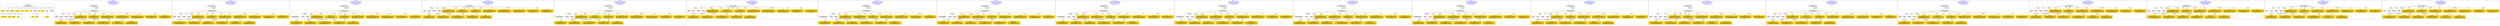digraph n0 {
fontcolor="blue"
remincross="true"
label="s28-wildlife-art.csv"
subgraph cluster_0 {
label="1-correct model"
n2[style="filled",color="white",fillcolor="lightgray",label="CulturalHeritageObject1"];
n3[shape="plaintext",style="filled",fillcolor="gold",label="Create Date"];
n4[style="filled",color="white",fillcolor="lightgray",label="Person1"];
n5[shape="plaintext",style="filled",fillcolor="gold",label="Description"];
n6[shape="plaintext",style="filled",fillcolor="gold",label="Measurements"];
n7[shape="plaintext",style="filled",fillcolor="gold",label="Materials"];
n8[shape="plaintext",style="filled",fillcolor="gold",label="Credit Line"];
n9[shape="plaintext",style="filled",fillcolor="gold",label="Owner"];
n10[style="filled",color="white",fillcolor="lightgray",label="Concept1"];
n11[shape="plaintext",style="filled",fillcolor="gold",label="Title"];
n12[shape="plaintext",style="filled",fillcolor="gold",label="ID Number"];
n13[style="filled",color="white",fillcolor="lightgray",label="Place1"];
n14[style="filled",color="white",fillcolor="lightgray",label="Concept2"];
n15[shape="plaintext",style="filled",fillcolor="gold",label="Maker Bio Country"];
n16[shape="plaintext",style="filled",fillcolor="gold",label="birthDate"];
n17[shape="plaintext",style="filled",fillcolor="gold",label="deathDate"];
n18[shape="plaintext",style="filled",fillcolor="gold",label="Maker"];
n19[shape="plaintext",style="filled",fillcolor="gold",label="Place Made"];
n20[shape="plaintext",style="filled",fillcolor="gold",label="Category"];
n21[shape="plaintext",style="filled",fillcolor="gold",label="Option1"];
}
subgraph cluster_1 {
label="candidate 0\nlink coherence:0.9444444444444444\nnode coherence:0.9444444444444444\nconfidence:0.40154259074873355\nmapping score:0.5512264476284953\ncost:17.99979\n-precision:0.67-recall:0.63"
n23[style="filled",color="white",fillcolor="lightgray",label="CulturalHeritageObject1"];
n24[style="filled",color="white",fillcolor="lightgray",label="Person1"];
n25[style="filled",color="white",fillcolor="lightgray",label="Person2"];
n26[style="filled",color="white",fillcolor="lightgray",label="Concept1"];
n27[style="filled",color="white",fillcolor="lightgray",label="Concept2"];
n28[style="filled",color="white",fillcolor="lightgray",label="EuropeanaAggregation1"];
n29[shape="plaintext",style="filled",fillcolor="gold",label="Materials\n[CulturalHeritageObject,medium,0.742]\n[Person,biographicalInformation,0.097]\n[CulturalHeritageObject,description,0.091]\n[CulturalHeritageObject,provenance,0.071]"];
n30[shape="plaintext",style="filled",fillcolor="gold",label="deathDate\n[Person,dateOfDeath,0.488]\n[CulturalHeritageObject,created,0.314]\n[CulturalHeritageObject,title,0.111]\n[CulturalHeritageObject,provenance,0.087]"];
n31[shape="plaintext",style="filled",fillcolor="gold",label="birthDate\n[CulturalHeritageObject,created,0.365]\n[Person,dateOfDeath,0.309]\n[Person,dateOfBirth,0.244]\n[CulturalHeritageObject,title,0.082]"];
n32[shape="plaintext",style="filled",fillcolor="gold",label="Place Made\n[Person,biographicalInformation,0.364]\n[CulturalHeritageObject,title,0.241]\n[CulturalHeritageObject,description,0.213]\n[Concept,prefLabel,0.183]"];
n33[shape="plaintext",style="filled",fillcolor="gold",label="Maker Bio Country\n[Place,label,0.643]\n[CulturalHeritageObject,provenance,0.164]\n[Concept,prefLabel,0.125]\n[Person,biographicalInformation,0.069]"];
n34[shape="plaintext",style="filled",fillcolor="gold",label="Credit Line\n[CulturalHeritageObject,provenance,0.485]\n[CulturalHeritageObject,rightsHolder,0.205]\n[CulturalHeritageObject,description,0.173]\n[Person,biographicalInformation,0.136]"];
n35[shape="plaintext",style="filled",fillcolor="gold",label="Option1\n[CulturalHeritageObject,description,0.278]\n[CulturalHeritageObject,title,0.274]\n[Person,countryAssociatedWithThePerson,0.225]\n[Person,nameOfThePerson,0.223]"];
n36[shape="plaintext",style="filled",fillcolor="gold",label="Measurements\n[CulturalHeritageObject,extent,0.524]\n[CulturalHeritageObject,accessionNumber,0.239]\n[CulturalHeritageObject,description,0.15]\n[CulturalHeritageObject,provenance,0.087]"];
n37[shape="plaintext",style="filled",fillcolor="gold",label="Owner\n[CulturalHeritageObject,provenance,0.376]\n[CulturalHeritageObject,rightsHolder,0.369]\n[CulturalHeritageObject,description,0.14]\n[CulturalHeritageObject,title,0.114]"];
n38[shape="plaintext",style="filled",fillcolor="gold",label="Title\n[CulturalHeritageObject,description,0.404]\n[Person,biographicalInformation,0.221]\n[CulturalHeritageObject,title,0.192]\n[Concept,prefLabel,0.184]"];
n39[shape="plaintext",style="filled",fillcolor="gold",label="Description\n[CulturalHeritageObject,description,0.505]\n[CulturalHeritageObject,title,0.226]\n[Person,biographicalInformation,0.212]\n[Concept,prefLabel,0.057]"];
n40[shape="plaintext",style="filled",fillcolor="gold",label="Category\n[Concept,prefLabel,0.456]\n[Person,biographicalInformation,0.252]\n[CulturalHeritageObject,description,0.2]\n[CulturalHeritageObject,medium,0.092]"];
n41[shape="plaintext",style="filled",fillcolor="gold",label="Maker\n[Person,nameOfThePerson,0.383]\n[CulturalHeritageObject,provenance,0.275]\n[CulturalHeritageObject,description,0.225]\n[Document,classLink,0.118]"];
}
subgraph cluster_2 {
label="candidate 1\nlink coherence:0.9444444444444444\nnode coherence:0.9444444444444444\nconfidence:0.40154259074873355\nmapping score:0.5512264476284953\ncost:116.99979\n-precision:0.61-recall:0.58"
n43[style="filled",color="white",fillcolor="lightgray",label="CulturalHeritageObject1"];
n44[style="filled",color="white",fillcolor="lightgray",label="Person1"];
n45[style="filled",color="white",fillcolor="lightgray",label="Person2"];
n46[style="filled",color="white",fillcolor="lightgray",label="Concept1"];
n47[style="filled",color="white",fillcolor="lightgray",label="Concept2"];
n48[style="filled",color="white",fillcolor="lightgray",label="EuropeanaAggregation1"];
n49[shape="plaintext",style="filled",fillcolor="gold",label="Materials\n[CulturalHeritageObject,medium,0.742]\n[Person,biographicalInformation,0.097]\n[CulturalHeritageObject,description,0.091]\n[CulturalHeritageObject,provenance,0.071]"];
n50[shape="plaintext",style="filled",fillcolor="gold",label="birthDate\n[CulturalHeritageObject,created,0.365]\n[Person,dateOfDeath,0.309]\n[Person,dateOfBirth,0.244]\n[CulturalHeritageObject,title,0.082]"];
n51[shape="plaintext",style="filled",fillcolor="gold",label="Maker Bio Country\n[Place,label,0.643]\n[CulturalHeritageObject,provenance,0.164]\n[Concept,prefLabel,0.125]\n[Person,biographicalInformation,0.069]"];
n52[shape="plaintext",style="filled",fillcolor="gold",label="Credit Line\n[CulturalHeritageObject,provenance,0.485]\n[CulturalHeritageObject,rightsHolder,0.205]\n[CulturalHeritageObject,description,0.173]\n[Person,biographicalInformation,0.136]"];
n53[shape="plaintext",style="filled",fillcolor="gold",label="Maker\n[Person,nameOfThePerson,0.383]\n[CulturalHeritageObject,provenance,0.275]\n[CulturalHeritageObject,description,0.225]\n[Document,classLink,0.118]"];
n54[shape="plaintext",style="filled",fillcolor="gold",label="Measurements\n[CulturalHeritageObject,extent,0.524]\n[CulturalHeritageObject,accessionNumber,0.239]\n[CulturalHeritageObject,description,0.15]\n[CulturalHeritageObject,provenance,0.087]"];
n55[shape="plaintext",style="filled",fillcolor="gold",label="Owner\n[CulturalHeritageObject,provenance,0.376]\n[CulturalHeritageObject,rightsHolder,0.369]\n[CulturalHeritageObject,description,0.14]\n[CulturalHeritageObject,title,0.114]"];
n56[shape="plaintext",style="filled",fillcolor="gold",label="Title\n[CulturalHeritageObject,description,0.404]\n[Person,biographicalInformation,0.221]\n[CulturalHeritageObject,title,0.192]\n[Concept,prefLabel,0.184]"];
n57[shape="plaintext",style="filled",fillcolor="gold",label="Description\n[CulturalHeritageObject,description,0.505]\n[CulturalHeritageObject,title,0.226]\n[Person,biographicalInformation,0.212]\n[Concept,prefLabel,0.057]"];
n58[shape="plaintext",style="filled",fillcolor="gold",label="deathDate\n[Person,dateOfDeath,0.488]\n[CulturalHeritageObject,created,0.314]\n[CulturalHeritageObject,title,0.111]\n[CulturalHeritageObject,provenance,0.087]"];
n59[shape="plaintext",style="filled",fillcolor="gold",label="Category\n[Concept,prefLabel,0.456]\n[Person,biographicalInformation,0.252]\n[CulturalHeritageObject,description,0.2]\n[CulturalHeritageObject,medium,0.092]"];
n60[shape="plaintext",style="filled",fillcolor="gold",label="Place Made\n[Person,biographicalInformation,0.364]\n[CulturalHeritageObject,title,0.241]\n[CulturalHeritageObject,description,0.213]\n[Concept,prefLabel,0.183]"];
n61[shape="plaintext",style="filled",fillcolor="gold",label="Option1\n[CulturalHeritageObject,description,0.278]\n[CulturalHeritageObject,title,0.274]\n[Person,countryAssociatedWithThePerson,0.225]\n[Person,nameOfThePerson,0.223]"];
}
subgraph cluster_3 {
label="candidate 10\nlink coherence:0.9411764705882353\nnode coherence:0.9411764705882353\nconfidence:0.3952273081241646\nmapping score:0.560852541622082\ncost:16.99979\n-precision:0.65-recall:0.58"
n63[style="filled",color="white",fillcolor="lightgray",label="CulturalHeritageObject1"];
n64[style="filled",color="white",fillcolor="lightgray",label="CulturalHeritageObject2"];
n65[style="filled",color="white",fillcolor="lightgray",label="Person1"];
n66[style="filled",color="white",fillcolor="lightgray",label="Concept1"];
n67[style="filled",color="white",fillcolor="lightgray",label="EuropeanaAggregation1"];
n68[shape="plaintext",style="filled",fillcolor="gold",label="Materials\n[CulturalHeritageObject,medium,0.742]\n[Person,biographicalInformation,0.097]\n[CulturalHeritageObject,description,0.091]\n[CulturalHeritageObject,provenance,0.071]"];
n69[shape="plaintext",style="filled",fillcolor="gold",label="deathDate\n[Person,dateOfDeath,0.488]\n[CulturalHeritageObject,created,0.314]\n[CulturalHeritageObject,title,0.111]\n[CulturalHeritageObject,provenance,0.087]"];
n70[shape="plaintext",style="filled",fillcolor="gold",label="Maker Bio Country\n[Place,label,0.643]\n[CulturalHeritageObject,provenance,0.164]\n[Concept,prefLabel,0.125]\n[Person,biographicalInformation,0.069]"];
n71[shape="plaintext",style="filled",fillcolor="gold",label="birthDate\n[CulturalHeritageObject,created,0.365]\n[Person,dateOfDeath,0.309]\n[Person,dateOfBirth,0.244]\n[CulturalHeritageObject,title,0.082]"];
n72[shape="plaintext",style="filled",fillcolor="gold",label="Credit Line\n[CulturalHeritageObject,provenance,0.485]\n[CulturalHeritageObject,rightsHolder,0.205]\n[CulturalHeritageObject,description,0.173]\n[Person,biographicalInformation,0.136]"];
n73[shape="plaintext",style="filled",fillcolor="gold",label="Category\n[Concept,prefLabel,0.456]\n[Person,biographicalInformation,0.252]\n[CulturalHeritageObject,description,0.2]\n[CulturalHeritageObject,medium,0.092]"];
n74[shape="plaintext",style="filled",fillcolor="gold",label="Measurements\n[CulturalHeritageObject,extent,0.524]\n[CulturalHeritageObject,accessionNumber,0.239]\n[CulturalHeritageObject,description,0.15]\n[CulturalHeritageObject,provenance,0.087]"];
n75[shape="plaintext",style="filled",fillcolor="gold",label="Owner\n[CulturalHeritageObject,provenance,0.376]\n[CulturalHeritageObject,rightsHolder,0.369]\n[CulturalHeritageObject,description,0.14]\n[CulturalHeritageObject,title,0.114]"];
n76[shape="plaintext",style="filled",fillcolor="gold",label="Place Made\n[Person,biographicalInformation,0.364]\n[CulturalHeritageObject,title,0.241]\n[CulturalHeritageObject,description,0.213]\n[Concept,prefLabel,0.183]"];
n77[shape="plaintext",style="filled",fillcolor="gold",label="Title\n[CulturalHeritageObject,description,0.404]\n[Person,biographicalInformation,0.221]\n[CulturalHeritageObject,title,0.192]\n[Concept,prefLabel,0.184]"];
n78[shape="plaintext",style="filled",fillcolor="gold",label="Option1\n[CulturalHeritageObject,description,0.278]\n[CulturalHeritageObject,title,0.274]\n[Person,countryAssociatedWithThePerson,0.225]\n[Person,nameOfThePerson,0.223]"];
n79[shape="plaintext",style="filled",fillcolor="gold",label="Description\n[CulturalHeritageObject,description,0.505]\n[CulturalHeritageObject,title,0.226]\n[Person,biographicalInformation,0.212]\n[Concept,prefLabel,0.057]"];
n80[shape="plaintext",style="filled",fillcolor="gold",label="Maker\n[Person,nameOfThePerson,0.383]\n[CulturalHeritageObject,provenance,0.275]\n[CulturalHeritageObject,description,0.225]\n[Document,classLink,0.118]"];
}
subgraph cluster_4 {
label="candidate 11\nlink coherence:0.9411764705882353\nnode coherence:0.9444444444444444\nconfidence:0.3905979376485831\nmapping score:0.5475782299284451\ncost:16.99987\n-precision:0.71-recall:0.63"
n82[style="filled",color="white",fillcolor="lightgray",label="CulturalHeritageObject1"];
n83[style="filled",color="white",fillcolor="lightgray",label="Person1"];
n84[style="filled",color="white",fillcolor="lightgray",label="Person2"];
n85[style="filled",color="white",fillcolor="lightgray",label="Concept1"];
n86[style="filled",color="white",fillcolor="lightgray",label="Concept2"];
n87[shape="plaintext",style="filled",fillcolor="gold",label="Materials\n[CulturalHeritageObject,medium,0.742]\n[Person,biographicalInformation,0.097]\n[CulturalHeritageObject,description,0.091]\n[CulturalHeritageObject,provenance,0.071]"];
n88[shape="plaintext",style="filled",fillcolor="gold",label="deathDate\n[Person,dateOfDeath,0.488]\n[CulturalHeritageObject,created,0.314]\n[CulturalHeritageObject,title,0.111]\n[CulturalHeritageObject,provenance,0.087]"];
n89[shape="plaintext",style="filled",fillcolor="gold",label="Maker Bio Country\n[Place,label,0.643]\n[CulturalHeritageObject,provenance,0.164]\n[Concept,prefLabel,0.125]\n[Person,biographicalInformation,0.069]"];
n90[shape="plaintext",style="filled",fillcolor="gold",label="birthDate\n[CulturalHeritageObject,created,0.365]\n[Person,dateOfDeath,0.309]\n[Person,dateOfBirth,0.244]\n[CulturalHeritageObject,title,0.082]"];
n91[shape="plaintext",style="filled",fillcolor="gold",label="Place Made\n[Person,biographicalInformation,0.364]\n[CulturalHeritageObject,title,0.241]\n[CulturalHeritageObject,description,0.213]\n[Concept,prefLabel,0.183]"];
n92[shape="plaintext",style="filled",fillcolor="gold",label="Credit Line\n[CulturalHeritageObject,provenance,0.485]\n[CulturalHeritageObject,rightsHolder,0.205]\n[CulturalHeritageObject,description,0.173]\n[Person,biographicalInformation,0.136]"];
n93[shape="plaintext",style="filled",fillcolor="gold",label="Option1\n[CulturalHeritageObject,description,0.278]\n[CulturalHeritageObject,title,0.274]\n[Person,countryAssociatedWithThePerson,0.225]\n[Person,nameOfThePerson,0.223]"];
n94[shape="plaintext",style="filled",fillcolor="gold",label="Measurements\n[CulturalHeritageObject,extent,0.524]\n[CulturalHeritageObject,accessionNumber,0.239]\n[CulturalHeritageObject,description,0.15]\n[CulturalHeritageObject,provenance,0.087]"];
n95[shape="plaintext",style="filled",fillcolor="gold",label="Owner\n[CulturalHeritageObject,provenance,0.376]\n[CulturalHeritageObject,rightsHolder,0.369]\n[CulturalHeritageObject,description,0.14]\n[CulturalHeritageObject,title,0.114]"];
n96[shape="plaintext",style="filled",fillcolor="gold",label="Title\n[CulturalHeritageObject,description,0.404]\n[Person,biographicalInformation,0.221]\n[CulturalHeritageObject,title,0.192]\n[Concept,prefLabel,0.184]"];
n97[shape="plaintext",style="filled",fillcolor="gold",label="Description\n[CulturalHeritageObject,description,0.505]\n[CulturalHeritageObject,title,0.226]\n[Person,biographicalInformation,0.212]\n[Concept,prefLabel,0.057]"];
n98[shape="plaintext",style="filled",fillcolor="gold",label="Category\n[Concept,prefLabel,0.456]\n[Person,biographicalInformation,0.252]\n[CulturalHeritageObject,description,0.2]\n[CulturalHeritageObject,medium,0.092]"];
n99[shape="plaintext",style="filled",fillcolor="gold",label="Maker\n[Person,nameOfThePerson,0.383]\n[CulturalHeritageObject,provenance,0.275]\n[CulturalHeritageObject,description,0.225]\n[Document,classLink,0.118]"];
}
subgraph cluster_5 {
label="candidate 12\nlink coherence:0.9411764705882353\nnode coherence:0.9411764705882353\nconfidence:0.3900182225072022\nmapping score:0.5591161797497612\ncost:16.99979\n-precision:0.53-recall:0.47"
n101[style="filled",color="white",fillcolor="lightgray",label="CulturalHeritageObject1"];
n102[style="filled",color="white",fillcolor="lightgray",label="CulturalHeritageObject2"];
n103[style="filled",color="white",fillcolor="lightgray",label="Person1"];
n104[style="filled",color="white",fillcolor="lightgray",label="Concept1"];
n105[style="filled",color="white",fillcolor="lightgray",label="EuropeanaAggregation1"];
n106[shape="plaintext",style="filled",fillcolor="gold",label="Materials\n[CulturalHeritageObject,medium,0.742]\n[Person,biographicalInformation,0.097]\n[CulturalHeritageObject,description,0.091]\n[CulturalHeritageObject,provenance,0.071]"];
n107[shape="plaintext",style="filled",fillcolor="gold",label="deathDate\n[Person,dateOfDeath,0.488]\n[CulturalHeritageObject,created,0.314]\n[CulturalHeritageObject,title,0.111]\n[CulturalHeritageObject,provenance,0.087]"];
n108[shape="plaintext",style="filled",fillcolor="gold",label="Maker Bio Country\n[Place,label,0.643]\n[CulturalHeritageObject,provenance,0.164]\n[Concept,prefLabel,0.125]\n[Person,biographicalInformation,0.069]"];
n109[shape="plaintext",style="filled",fillcolor="gold",label="birthDate\n[CulturalHeritageObject,created,0.365]\n[Person,dateOfDeath,0.309]\n[Person,dateOfBirth,0.244]\n[CulturalHeritageObject,title,0.082]"];
n110[shape="plaintext",style="filled",fillcolor="gold",label="Credit Line\n[CulturalHeritageObject,provenance,0.485]\n[CulturalHeritageObject,rightsHolder,0.205]\n[CulturalHeritageObject,description,0.173]\n[Person,biographicalInformation,0.136]"];
n111[shape="plaintext",style="filled",fillcolor="gold",label="Category\n[Concept,prefLabel,0.456]\n[Person,biographicalInformation,0.252]\n[CulturalHeritageObject,description,0.2]\n[CulturalHeritageObject,medium,0.092]"];
n112[shape="plaintext",style="filled",fillcolor="gold",label="Measurements\n[CulturalHeritageObject,extent,0.524]\n[CulturalHeritageObject,accessionNumber,0.239]\n[CulturalHeritageObject,description,0.15]\n[CulturalHeritageObject,provenance,0.087]"];
n113[shape="plaintext",style="filled",fillcolor="gold",label="Owner\n[CulturalHeritageObject,provenance,0.376]\n[CulturalHeritageObject,rightsHolder,0.369]\n[CulturalHeritageObject,description,0.14]\n[CulturalHeritageObject,title,0.114]"];
n114[shape="plaintext",style="filled",fillcolor="gold",label="Place Made\n[Person,biographicalInformation,0.364]\n[CulturalHeritageObject,title,0.241]\n[CulturalHeritageObject,description,0.213]\n[Concept,prefLabel,0.183]"];
n115[shape="plaintext",style="filled",fillcolor="gold",label="Description\n[CulturalHeritageObject,description,0.505]\n[CulturalHeritageObject,title,0.226]\n[Person,biographicalInformation,0.212]\n[Concept,prefLabel,0.057]"];
n116[shape="plaintext",style="filled",fillcolor="gold",label="Option1\n[CulturalHeritageObject,description,0.278]\n[CulturalHeritageObject,title,0.274]\n[Person,countryAssociatedWithThePerson,0.225]\n[Person,nameOfThePerson,0.223]"];
n117[shape="plaintext",style="filled",fillcolor="gold",label="Title\n[CulturalHeritageObject,description,0.404]\n[Person,biographicalInformation,0.221]\n[CulturalHeritageObject,title,0.192]\n[Concept,prefLabel,0.184]"];
n118[shape="plaintext",style="filled",fillcolor="gold",label="Maker\n[Person,nameOfThePerson,0.383]\n[CulturalHeritageObject,provenance,0.275]\n[CulturalHeritageObject,description,0.225]\n[Document,classLink,0.118]"];
}
subgraph cluster_6 {
label="candidate 13\nlink coherence:0.9411764705882353\nnode coherence:0.9444444444444444\nconfidence:0.3853888520316207\nmapping score:0.5458418680561242\ncost:16.99987\n-precision:0.59-recall:0.53"
n120[style="filled",color="white",fillcolor="lightgray",label="CulturalHeritageObject1"];
n121[style="filled",color="white",fillcolor="lightgray",label="Person1"];
n122[style="filled",color="white",fillcolor="lightgray",label="Person2"];
n123[style="filled",color="white",fillcolor="lightgray",label="Concept1"];
n124[style="filled",color="white",fillcolor="lightgray",label="Concept2"];
n125[shape="plaintext",style="filled",fillcolor="gold",label="Materials\n[CulturalHeritageObject,medium,0.742]\n[Person,biographicalInformation,0.097]\n[CulturalHeritageObject,description,0.091]\n[CulturalHeritageObject,provenance,0.071]"];
n126[shape="plaintext",style="filled",fillcolor="gold",label="deathDate\n[Person,dateOfDeath,0.488]\n[CulturalHeritageObject,created,0.314]\n[CulturalHeritageObject,title,0.111]\n[CulturalHeritageObject,provenance,0.087]"];
n127[shape="plaintext",style="filled",fillcolor="gold",label="Maker Bio Country\n[Place,label,0.643]\n[CulturalHeritageObject,provenance,0.164]\n[Concept,prefLabel,0.125]\n[Person,biographicalInformation,0.069]"];
n128[shape="plaintext",style="filled",fillcolor="gold",label="birthDate\n[CulturalHeritageObject,created,0.365]\n[Person,dateOfDeath,0.309]\n[Person,dateOfBirth,0.244]\n[CulturalHeritageObject,title,0.082]"];
n129[shape="plaintext",style="filled",fillcolor="gold",label="Place Made\n[Person,biographicalInformation,0.364]\n[CulturalHeritageObject,title,0.241]\n[CulturalHeritageObject,description,0.213]\n[Concept,prefLabel,0.183]"];
n130[shape="plaintext",style="filled",fillcolor="gold",label="Credit Line\n[CulturalHeritageObject,provenance,0.485]\n[CulturalHeritageObject,rightsHolder,0.205]\n[CulturalHeritageObject,description,0.173]\n[Person,biographicalInformation,0.136]"];
n131[shape="plaintext",style="filled",fillcolor="gold",label="Option1\n[CulturalHeritageObject,description,0.278]\n[CulturalHeritageObject,title,0.274]\n[Person,countryAssociatedWithThePerson,0.225]\n[Person,nameOfThePerson,0.223]"];
n132[shape="plaintext",style="filled",fillcolor="gold",label="Measurements\n[CulturalHeritageObject,extent,0.524]\n[CulturalHeritageObject,accessionNumber,0.239]\n[CulturalHeritageObject,description,0.15]\n[CulturalHeritageObject,provenance,0.087]"];
n133[shape="plaintext",style="filled",fillcolor="gold",label="Owner\n[CulturalHeritageObject,provenance,0.376]\n[CulturalHeritageObject,rightsHolder,0.369]\n[CulturalHeritageObject,description,0.14]\n[CulturalHeritageObject,title,0.114]"];
n134[shape="plaintext",style="filled",fillcolor="gold",label="Description\n[CulturalHeritageObject,description,0.505]\n[CulturalHeritageObject,title,0.226]\n[Person,biographicalInformation,0.212]\n[Concept,prefLabel,0.057]"];
n135[shape="plaintext",style="filled",fillcolor="gold",label="Title\n[CulturalHeritageObject,description,0.404]\n[Person,biographicalInformation,0.221]\n[CulturalHeritageObject,title,0.192]\n[Concept,prefLabel,0.184]"];
n136[shape="plaintext",style="filled",fillcolor="gold",label="Category\n[Concept,prefLabel,0.456]\n[Person,biographicalInformation,0.252]\n[CulturalHeritageObject,description,0.2]\n[CulturalHeritageObject,medium,0.092]"];
n137[shape="plaintext",style="filled",fillcolor="gold",label="Maker\n[Person,nameOfThePerson,0.383]\n[CulturalHeritageObject,provenance,0.275]\n[CulturalHeritageObject,description,0.225]\n[Document,classLink,0.118]"];
}
subgraph cluster_7 {
label="candidate 14\nlink coherence:0.9411764705882353\nnode coherence:0.9411764705882353\nconfidence:0.3771612942987933\nmapping score:0.554830537013625\ncost:16.99979\n-precision:0.53-recall:0.47"
n139[style="filled",color="white",fillcolor="lightgray",label="CulturalHeritageObject1"];
n140[style="filled",color="white",fillcolor="lightgray",label="CulturalHeritageObject2"];
n141[style="filled",color="white",fillcolor="lightgray",label="Person1"];
n142[style="filled",color="white",fillcolor="lightgray",label="Concept1"];
n143[style="filled",color="white",fillcolor="lightgray",label="EuropeanaAggregation1"];
n144[shape="plaintext",style="filled",fillcolor="gold",label="Materials\n[CulturalHeritageObject,medium,0.742]\n[Person,biographicalInformation,0.097]\n[CulturalHeritageObject,description,0.091]\n[CulturalHeritageObject,provenance,0.071]"];
n145[shape="plaintext",style="filled",fillcolor="gold",label="deathDate\n[Person,dateOfDeath,0.488]\n[CulturalHeritageObject,created,0.314]\n[CulturalHeritageObject,title,0.111]\n[CulturalHeritageObject,provenance,0.087]"];
n146[shape="plaintext",style="filled",fillcolor="gold",label="Credit Line\n[CulturalHeritageObject,provenance,0.485]\n[CulturalHeritageObject,rightsHolder,0.205]\n[CulturalHeritageObject,description,0.173]\n[Person,biographicalInformation,0.136]"];
n147[shape="plaintext",style="filled",fillcolor="gold",label="birthDate\n[CulturalHeritageObject,created,0.365]\n[Person,dateOfDeath,0.309]\n[Person,dateOfBirth,0.244]\n[CulturalHeritageObject,title,0.082]"];
n148[shape="plaintext",style="filled",fillcolor="gold",label="Maker Bio Country\n[Place,label,0.643]\n[CulturalHeritageObject,provenance,0.164]\n[Concept,prefLabel,0.125]\n[Person,biographicalInformation,0.069]"];
n149[shape="plaintext",style="filled",fillcolor="gold",label="Owner\n[CulturalHeritageObject,provenance,0.376]\n[CulturalHeritageObject,rightsHolder,0.369]\n[CulturalHeritageObject,description,0.14]\n[CulturalHeritageObject,title,0.114]"];
n150[shape="plaintext",style="filled",fillcolor="gold",label="Category\n[Concept,prefLabel,0.456]\n[Person,biographicalInformation,0.252]\n[CulturalHeritageObject,description,0.2]\n[CulturalHeritageObject,medium,0.092]"];
n151[shape="plaintext",style="filled",fillcolor="gold",label="Measurements\n[CulturalHeritageObject,extent,0.524]\n[CulturalHeritageObject,accessionNumber,0.239]\n[CulturalHeritageObject,description,0.15]\n[CulturalHeritageObject,provenance,0.087]"];
n152[shape="plaintext",style="filled",fillcolor="gold",label="Place Made\n[Person,biographicalInformation,0.364]\n[CulturalHeritageObject,title,0.241]\n[CulturalHeritageObject,description,0.213]\n[Concept,prefLabel,0.183]"];
n153[shape="plaintext",style="filled",fillcolor="gold",label="Title\n[CulturalHeritageObject,description,0.404]\n[Person,biographicalInformation,0.221]\n[CulturalHeritageObject,title,0.192]\n[Concept,prefLabel,0.184]"];
n154[shape="plaintext",style="filled",fillcolor="gold",label="Option1\n[CulturalHeritageObject,description,0.278]\n[CulturalHeritageObject,title,0.274]\n[Person,countryAssociatedWithThePerson,0.225]\n[Person,nameOfThePerson,0.223]"];
n155[shape="plaintext",style="filled",fillcolor="gold",label="Description\n[CulturalHeritageObject,description,0.505]\n[CulturalHeritageObject,title,0.226]\n[Person,biographicalInformation,0.212]\n[Concept,prefLabel,0.057]"];
n156[shape="plaintext",style="filled",fillcolor="gold",label="Maker\n[Person,nameOfThePerson,0.383]\n[CulturalHeritageObject,provenance,0.275]\n[CulturalHeritageObject,description,0.225]\n[Document,classLink,0.118]"];
}
subgraph cluster_8 {
label="candidate 15\nlink coherence:0.9411764705882353\nnode coherence:0.9411764705882353\nconfidence:0.3731441601650849\nmapping score:0.5534914923023888\ncost:115.99979\n-precision:0.53-recall:0.47"
n158[style="filled",color="white",fillcolor="lightgray",label="CulturalHeritageObject1"];
n159[style="filled",color="white",fillcolor="lightgray",label="CulturalHeritageObject2"];
n160[style="filled",color="white",fillcolor="lightgray",label="Person1"];
n161[style="filled",color="white",fillcolor="lightgray",label="Concept1"];
n162[style="filled",color="white",fillcolor="lightgray",label="EuropeanaAggregation1"];
n163[shape="plaintext",style="filled",fillcolor="gold",label="Materials\n[CulturalHeritageObject,medium,0.742]\n[Person,biographicalInformation,0.097]\n[CulturalHeritageObject,description,0.091]\n[CulturalHeritageObject,provenance,0.071]"];
n164[shape="plaintext",style="filled",fillcolor="gold",label="deathDate\n[Person,dateOfDeath,0.488]\n[CulturalHeritageObject,created,0.314]\n[CulturalHeritageObject,title,0.111]\n[CulturalHeritageObject,provenance,0.087]"];
n165[shape="plaintext",style="filled",fillcolor="gold",label="Credit Line\n[CulturalHeritageObject,provenance,0.485]\n[CulturalHeritageObject,rightsHolder,0.205]\n[CulturalHeritageObject,description,0.173]\n[Person,biographicalInformation,0.136]"];
n166[shape="plaintext",style="filled",fillcolor="gold",label="birthDate\n[CulturalHeritageObject,created,0.365]\n[Person,dateOfDeath,0.309]\n[Person,dateOfBirth,0.244]\n[CulturalHeritageObject,title,0.082]"];
n167[shape="plaintext",style="filled",fillcolor="gold",label="Maker Bio Country\n[Place,label,0.643]\n[CulturalHeritageObject,provenance,0.164]\n[Concept,prefLabel,0.125]\n[Person,biographicalInformation,0.069]"];
n168[shape="plaintext",style="filled",fillcolor="gold",label="Owner\n[CulturalHeritageObject,provenance,0.376]\n[CulturalHeritageObject,rightsHolder,0.369]\n[CulturalHeritageObject,description,0.14]\n[CulturalHeritageObject,title,0.114]"];
n169[shape="plaintext",style="filled",fillcolor="gold",label="Measurements\n[CulturalHeritageObject,extent,0.524]\n[CulturalHeritageObject,accessionNumber,0.239]\n[CulturalHeritageObject,description,0.15]\n[CulturalHeritageObject,provenance,0.087]"];
n170[shape="plaintext",style="filled",fillcolor="gold",label="Place Made\n[Person,biographicalInformation,0.364]\n[CulturalHeritageObject,title,0.241]\n[CulturalHeritageObject,description,0.213]\n[Concept,prefLabel,0.183]"];
n171[shape="plaintext",style="filled",fillcolor="gold",label="Title\n[CulturalHeritageObject,description,0.404]\n[Person,biographicalInformation,0.221]\n[CulturalHeritageObject,title,0.192]\n[Concept,prefLabel,0.184]"];
n172[shape="plaintext",style="filled",fillcolor="gold",label="Category\n[Concept,prefLabel,0.456]\n[Person,biographicalInformation,0.252]\n[CulturalHeritageObject,description,0.2]\n[CulturalHeritageObject,medium,0.092]"];
n173[shape="plaintext",style="filled",fillcolor="gold",label="Option1\n[CulturalHeritageObject,description,0.278]\n[CulturalHeritageObject,title,0.274]\n[Person,countryAssociatedWithThePerson,0.225]\n[Person,nameOfThePerson,0.223]"];
n174[shape="plaintext",style="filled",fillcolor="gold",label="Description\n[CulturalHeritageObject,description,0.505]\n[CulturalHeritageObject,title,0.226]\n[Person,biographicalInformation,0.212]\n[Concept,prefLabel,0.057]"];
n175[shape="plaintext",style="filled",fillcolor="gold",label="Maker\n[Person,nameOfThePerson,0.383]\n[CulturalHeritageObject,provenance,0.275]\n[CulturalHeritageObject,description,0.225]\n[Document,classLink,0.118]"];
}
subgraph cluster_9 {
label="candidate 16\nlink coherence:0.9411764705882353\nnode coherence:0.9411764705882353\nconfidence:0.3719522086818309\nmapping score:0.5530941751413042\ncost:16.99979\n-precision:0.41-recall:0.37"
n177[style="filled",color="white",fillcolor="lightgray",label="CulturalHeritageObject1"];
n178[style="filled",color="white",fillcolor="lightgray",label="CulturalHeritageObject2"];
n179[style="filled",color="white",fillcolor="lightgray",label="Person1"];
n180[style="filled",color="white",fillcolor="lightgray",label="Concept1"];
n181[style="filled",color="white",fillcolor="lightgray",label="EuropeanaAggregation1"];
n182[shape="plaintext",style="filled",fillcolor="gold",label="Materials\n[CulturalHeritageObject,medium,0.742]\n[Person,biographicalInformation,0.097]\n[CulturalHeritageObject,description,0.091]\n[CulturalHeritageObject,provenance,0.071]"];
n183[shape="plaintext",style="filled",fillcolor="gold",label="deathDate\n[Person,dateOfDeath,0.488]\n[CulturalHeritageObject,created,0.314]\n[CulturalHeritageObject,title,0.111]\n[CulturalHeritageObject,provenance,0.087]"];
n184[shape="plaintext",style="filled",fillcolor="gold",label="Credit Line\n[CulturalHeritageObject,provenance,0.485]\n[CulturalHeritageObject,rightsHolder,0.205]\n[CulturalHeritageObject,description,0.173]\n[Person,biographicalInformation,0.136]"];
n185[shape="plaintext",style="filled",fillcolor="gold",label="birthDate\n[CulturalHeritageObject,created,0.365]\n[Person,dateOfDeath,0.309]\n[Person,dateOfBirth,0.244]\n[CulturalHeritageObject,title,0.082]"];
n186[shape="plaintext",style="filled",fillcolor="gold",label="Maker Bio Country\n[Place,label,0.643]\n[CulturalHeritageObject,provenance,0.164]\n[Concept,prefLabel,0.125]\n[Person,biographicalInformation,0.069]"];
n187[shape="plaintext",style="filled",fillcolor="gold",label="Owner\n[CulturalHeritageObject,provenance,0.376]\n[CulturalHeritageObject,rightsHolder,0.369]\n[CulturalHeritageObject,description,0.14]\n[CulturalHeritageObject,title,0.114]"];
n188[shape="plaintext",style="filled",fillcolor="gold",label="Category\n[Concept,prefLabel,0.456]\n[Person,biographicalInformation,0.252]\n[CulturalHeritageObject,description,0.2]\n[CulturalHeritageObject,medium,0.092]"];
n189[shape="plaintext",style="filled",fillcolor="gold",label="Measurements\n[CulturalHeritageObject,extent,0.524]\n[CulturalHeritageObject,accessionNumber,0.239]\n[CulturalHeritageObject,description,0.15]\n[CulturalHeritageObject,provenance,0.087]"];
n190[shape="plaintext",style="filled",fillcolor="gold",label="Place Made\n[Person,biographicalInformation,0.364]\n[CulturalHeritageObject,title,0.241]\n[CulturalHeritageObject,description,0.213]\n[Concept,prefLabel,0.183]"];
n191[shape="plaintext",style="filled",fillcolor="gold",label="Description\n[CulturalHeritageObject,description,0.505]\n[CulturalHeritageObject,title,0.226]\n[Person,biographicalInformation,0.212]\n[Concept,prefLabel,0.057]"];
n192[shape="plaintext",style="filled",fillcolor="gold",label="Option1\n[CulturalHeritageObject,description,0.278]\n[CulturalHeritageObject,title,0.274]\n[Person,countryAssociatedWithThePerson,0.225]\n[Person,nameOfThePerson,0.223]"];
n193[shape="plaintext",style="filled",fillcolor="gold",label="Title\n[CulturalHeritageObject,description,0.404]\n[Person,biographicalInformation,0.221]\n[CulturalHeritageObject,title,0.192]\n[Concept,prefLabel,0.184]"];
n194[shape="plaintext",style="filled",fillcolor="gold",label="Maker\n[Person,nameOfThePerson,0.383]\n[CulturalHeritageObject,provenance,0.275]\n[CulturalHeritageObject,description,0.225]\n[Document,classLink,0.118]"];
}
subgraph cluster_10 {
label="candidate 17\nlink coherence:0.9411764705882353\nnode coherence:0.9411764705882353\nconfidence:0.36793507454812246\nmapping score:0.551755130430068\ncost:115.99979\n-precision:0.41-recall:0.37"
n196[style="filled",color="white",fillcolor="lightgray",label="CulturalHeritageObject1"];
n197[style="filled",color="white",fillcolor="lightgray",label="CulturalHeritageObject2"];
n198[style="filled",color="white",fillcolor="lightgray",label="Person1"];
n199[style="filled",color="white",fillcolor="lightgray",label="Concept1"];
n200[style="filled",color="white",fillcolor="lightgray",label="EuropeanaAggregation1"];
n201[shape="plaintext",style="filled",fillcolor="gold",label="Materials\n[CulturalHeritageObject,medium,0.742]\n[Person,biographicalInformation,0.097]\n[CulturalHeritageObject,description,0.091]\n[CulturalHeritageObject,provenance,0.071]"];
n202[shape="plaintext",style="filled",fillcolor="gold",label="deathDate\n[Person,dateOfDeath,0.488]\n[CulturalHeritageObject,created,0.314]\n[CulturalHeritageObject,title,0.111]\n[CulturalHeritageObject,provenance,0.087]"];
n203[shape="plaintext",style="filled",fillcolor="gold",label="Credit Line\n[CulturalHeritageObject,provenance,0.485]\n[CulturalHeritageObject,rightsHolder,0.205]\n[CulturalHeritageObject,description,0.173]\n[Person,biographicalInformation,0.136]"];
n204[shape="plaintext",style="filled",fillcolor="gold",label="birthDate\n[CulturalHeritageObject,created,0.365]\n[Person,dateOfDeath,0.309]\n[Person,dateOfBirth,0.244]\n[CulturalHeritageObject,title,0.082]"];
n205[shape="plaintext",style="filled",fillcolor="gold",label="Maker Bio Country\n[Place,label,0.643]\n[CulturalHeritageObject,provenance,0.164]\n[Concept,prefLabel,0.125]\n[Person,biographicalInformation,0.069]"];
n206[shape="plaintext",style="filled",fillcolor="gold",label="Owner\n[CulturalHeritageObject,provenance,0.376]\n[CulturalHeritageObject,rightsHolder,0.369]\n[CulturalHeritageObject,description,0.14]\n[CulturalHeritageObject,title,0.114]"];
n207[shape="plaintext",style="filled",fillcolor="gold",label="Measurements\n[CulturalHeritageObject,extent,0.524]\n[CulturalHeritageObject,accessionNumber,0.239]\n[CulturalHeritageObject,description,0.15]\n[CulturalHeritageObject,provenance,0.087]"];
n208[shape="plaintext",style="filled",fillcolor="gold",label="Place Made\n[Person,biographicalInformation,0.364]\n[CulturalHeritageObject,title,0.241]\n[CulturalHeritageObject,description,0.213]\n[Concept,prefLabel,0.183]"];
n209[shape="plaintext",style="filled",fillcolor="gold",label="Description\n[CulturalHeritageObject,description,0.505]\n[CulturalHeritageObject,title,0.226]\n[Person,biographicalInformation,0.212]\n[Concept,prefLabel,0.057]"];
n210[shape="plaintext",style="filled",fillcolor="gold",label="Category\n[Concept,prefLabel,0.456]\n[Person,biographicalInformation,0.252]\n[CulturalHeritageObject,description,0.2]\n[CulturalHeritageObject,medium,0.092]"];
n211[shape="plaintext",style="filled",fillcolor="gold",label="Option1\n[CulturalHeritageObject,description,0.278]\n[CulturalHeritageObject,title,0.274]\n[Person,countryAssociatedWithThePerson,0.225]\n[Person,nameOfThePerson,0.223]"];
n212[shape="plaintext",style="filled",fillcolor="gold",label="Title\n[CulturalHeritageObject,description,0.404]\n[Person,biographicalInformation,0.221]\n[CulturalHeritageObject,title,0.192]\n[Concept,prefLabel,0.184]"];
n213[shape="plaintext",style="filled",fillcolor="gold",label="Maker\n[Person,nameOfThePerson,0.383]\n[CulturalHeritageObject,provenance,0.275]\n[CulturalHeritageObject,description,0.225]\n[Document,classLink,0.118]"];
}
subgraph cluster_11 {
label="candidate 18\nlink coherence:0.9411764705882353\nnode coherence:0.9411764705882353\nconfidence:0.364842018303936\nmapping score:0.5507241116820057\ncost:115.99979\n-precision:0.53-recall:0.47"
n215[style="filled",color="white",fillcolor="lightgray",label="CulturalHeritageObject1"];
n216[style="filled",color="white",fillcolor="lightgray",label="CulturalHeritageObject2"];
n217[style="filled",color="white",fillcolor="lightgray",label="Person1"];
n218[style="filled",color="white",fillcolor="lightgray",label="Concept1"];
n219[style="filled",color="white",fillcolor="lightgray",label="EuropeanaAggregation1"];
n220[shape="plaintext",style="filled",fillcolor="gold",label="Materials\n[CulturalHeritageObject,medium,0.742]\n[Person,biographicalInformation,0.097]\n[CulturalHeritageObject,description,0.091]\n[CulturalHeritageObject,provenance,0.071]"];
n221[shape="plaintext",style="filled",fillcolor="gold",label="deathDate\n[Person,dateOfDeath,0.488]\n[CulturalHeritageObject,created,0.314]\n[CulturalHeritageObject,title,0.111]\n[CulturalHeritageObject,provenance,0.087]"];
n222[shape="plaintext",style="filled",fillcolor="gold",label="Credit Line\n[CulturalHeritageObject,provenance,0.485]\n[CulturalHeritageObject,rightsHolder,0.205]\n[CulturalHeritageObject,description,0.173]\n[Person,biographicalInformation,0.136]"];
n223[shape="plaintext",style="filled",fillcolor="gold",label="birthDate\n[CulturalHeritageObject,created,0.365]\n[Person,dateOfDeath,0.309]\n[Person,dateOfBirth,0.244]\n[CulturalHeritageObject,title,0.082]"];
n224[shape="plaintext",style="filled",fillcolor="gold",label="Maker Bio Country\n[Place,label,0.643]\n[CulturalHeritageObject,provenance,0.164]\n[Concept,prefLabel,0.125]\n[Person,biographicalInformation,0.069]"];
n225[shape="plaintext",style="filled",fillcolor="gold",label="Owner\n[CulturalHeritageObject,provenance,0.376]\n[CulturalHeritageObject,rightsHolder,0.369]\n[CulturalHeritageObject,description,0.14]\n[CulturalHeritageObject,title,0.114]"];
n226[shape="plaintext",style="filled",fillcolor="gold",label="Measurements\n[CulturalHeritageObject,extent,0.524]\n[CulturalHeritageObject,accessionNumber,0.239]\n[CulturalHeritageObject,description,0.15]\n[CulturalHeritageObject,provenance,0.087]"];
n227[shape="plaintext",style="filled",fillcolor="gold",label="Category\n[Concept,prefLabel,0.456]\n[Person,biographicalInformation,0.252]\n[CulturalHeritageObject,description,0.2]\n[CulturalHeritageObject,medium,0.092]"];
n228[shape="plaintext",style="filled",fillcolor="gold",label="Place Made\n[Person,biographicalInformation,0.364]\n[CulturalHeritageObject,title,0.241]\n[CulturalHeritageObject,description,0.213]\n[Concept,prefLabel,0.183]"];
n229[shape="plaintext",style="filled",fillcolor="gold",label="Title\n[CulturalHeritageObject,description,0.404]\n[Person,biographicalInformation,0.221]\n[CulturalHeritageObject,title,0.192]\n[Concept,prefLabel,0.184]"];
n230[shape="plaintext",style="filled",fillcolor="gold",label="Option1\n[CulturalHeritageObject,description,0.278]\n[CulturalHeritageObject,title,0.274]\n[Person,countryAssociatedWithThePerson,0.225]\n[Person,nameOfThePerson,0.223]"];
n231[shape="plaintext",style="filled",fillcolor="gold",label="Description\n[CulturalHeritageObject,description,0.505]\n[CulturalHeritageObject,title,0.226]\n[Person,biographicalInformation,0.212]\n[Concept,prefLabel,0.057]"];
n232[shape="plaintext",style="filled",fillcolor="gold",label="Maker\n[Person,nameOfThePerson,0.383]\n[CulturalHeritageObject,provenance,0.275]\n[CulturalHeritageObject,description,0.225]\n[Document,classLink,0.118]"];
}
subgraph cluster_12 {
label="candidate 19\nlink coherence:0.9411764705882353\nnode coherence:0.9411764705882353\nconfidence:0.3596329326869736\nmapping score:0.548987749809685\ncost:115.99979\n-precision:0.41-recall:0.37"
n234[style="filled",color="white",fillcolor="lightgray",label="CulturalHeritageObject1"];
n235[style="filled",color="white",fillcolor="lightgray",label="CulturalHeritageObject2"];
n236[style="filled",color="white",fillcolor="lightgray",label="Person1"];
n237[style="filled",color="white",fillcolor="lightgray",label="Concept1"];
n238[style="filled",color="white",fillcolor="lightgray",label="EuropeanaAggregation1"];
n239[shape="plaintext",style="filled",fillcolor="gold",label="Materials\n[CulturalHeritageObject,medium,0.742]\n[Person,biographicalInformation,0.097]\n[CulturalHeritageObject,description,0.091]\n[CulturalHeritageObject,provenance,0.071]"];
n240[shape="plaintext",style="filled",fillcolor="gold",label="deathDate\n[Person,dateOfDeath,0.488]\n[CulturalHeritageObject,created,0.314]\n[CulturalHeritageObject,title,0.111]\n[CulturalHeritageObject,provenance,0.087]"];
n241[shape="plaintext",style="filled",fillcolor="gold",label="Credit Line\n[CulturalHeritageObject,provenance,0.485]\n[CulturalHeritageObject,rightsHolder,0.205]\n[CulturalHeritageObject,description,0.173]\n[Person,biographicalInformation,0.136]"];
n242[shape="plaintext",style="filled",fillcolor="gold",label="birthDate\n[CulturalHeritageObject,created,0.365]\n[Person,dateOfDeath,0.309]\n[Person,dateOfBirth,0.244]\n[CulturalHeritageObject,title,0.082]"];
n243[shape="plaintext",style="filled",fillcolor="gold",label="Maker Bio Country\n[Place,label,0.643]\n[CulturalHeritageObject,provenance,0.164]\n[Concept,prefLabel,0.125]\n[Person,biographicalInformation,0.069]"];
n244[shape="plaintext",style="filled",fillcolor="gold",label="Owner\n[CulturalHeritageObject,provenance,0.376]\n[CulturalHeritageObject,rightsHolder,0.369]\n[CulturalHeritageObject,description,0.14]\n[CulturalHeritageObject,title,0.114]"];
n245[shape="plaintext",style="filled",fillcolor="gold",label="Measurements\n[CulturalHeritageObject,extent,0.524]\n[CulturalHeritageObject,accessionNumber,0.239]\n[CulturalHeritageObject,description,0.15]\n[CulturalHeritageObject,provenance,0.087]"];
n246[shape="plaintext",style="filled",fillcolor="gold",label="Category\n[Concept,prefLabel,0.456]\n[Person,biographicalInformation,0.252]\n[CulturalHeritageObject,description,0.2]\n[CulturalHeritageObject,medium,0.092]"];
n247[shape="plaintext",style="filled",fillcolor="gold",label="Place Made\n[Person,biographicalInformation,0.364]\n[CulturalHeritageObject,title,0.241]\n[CulturalHeritageObject,description,0.213]\n[Concept,prefLabel,0.183]"];
n248[shape="plaintext",style="filled",fillcolor="gold",label="Description\n[CulturalHeritageObject,description,0.505]\n[CulturalHeritageObject,title,0.226]\n[Person,biographicalInformation,0.212]\n[Concept,prefLabel,0.057]"];
n249[shape="plaintext",style="filled",fillcolor="gold",label="Option1\n[CulturalHeritageObject,description,0.278]\n[CulturalHeritageObject,title,0.274]\n[Person,countryAssociatedWithThePerson,0.225]\n[Person,nameOfThePerson,0.223]"];
n250[shape="plaintext",style="filled",fillcolor="gold",label="Title\n[CulturalHeritageObject,description,0.404]\n[Person,biographicalInformation,0.221]\n[CulturalHeritageObject,title,0.192]\n[Concept,prefLabel,0.184]"];
n251[shape="plaintext",style="filled",fillcolor="gold",label="Maker\n[Person,nameOfThePerson,0.383]\n[CulturalHeritageObject,provenance,0.275]\n[CulturalHeritageObject,description,0.225]\n[Document,classLink,0.118]"];
}
subgraph cluster_13 {
label="candidate 2\nlink coherence:0.9444444444444444\nnode coherence:0.9444444444444444\nconfidence:0.3963335051317711\nmapping score:0.5494900857561744\ncost:17.99979\n-precision:0.56-recall:0.53"
n253[style="filled",color="white",fillcolor="lightgray",label="CulturalHeritageObject1"];
n254[style="filled",color="white",fillcolor="lightgray",label="Person1"];
n255[style="filled",color="white",fillcolor="lightgray",label="Person2"];
n256[style="filled",color="white",fillcolor="lightgray",label="Concept1"];
n257[style="filled",color="white",fillcolor="lightgray",label="Concept2"];
n258[style="filled",color="white",fillcolor="lightgray",label="EuropeanaAggregation1"];
n259[shape="plaintext",style="filled",fillcolor="gold",label="Materials\n[CulturalHeritageObject,medium,0.742]\n[Person,biographicalInformation,0.097]\n[CulturalHeritageObject,description,0.091]\n[CulturalHeritageObject,provenance,0.071]"];
n260[shape="plaintext",style="filled",fillcolor="gold",label="deathDate\n[Person,dateOfDeath,0.488]\n[CulturalHeritageObject,created,0.314]\n[CulturalHeritageObject,title,0.111]\n[CulturalHeritageObject,provenance,0.087]"];
n261[shape="plaintext",style="filled",fillcolor="gold",label="birthDate\n[CulturalHeritageObject,created,0.365]\n[Person,dateOfDeath,0.309]\n[Person,dateOfBirth,0.244]\n[CulturalHeritageObject,title,0.082]"];
n262[shape="plaintext",style="filled",fillcolor="gold",label="Place Made\n[Person,biographicalInformation,0.364]\n[CulturalHeritageObject,title,0.241]\n[CulturalHeritageObject,description,0.213]\n[Concept,prefLabel,0.183]"];
n263[shape="plaintext",style="filled",fillcolor="gold",label="Maker Bio Country\n[Place,label,0.643]\n[CulturalHeritageObject,provenance,0.164]\n[Concept,prefLabel,0.125]\n[Person,biographicalInformation,0.069]"];
n264[shape="plaintext",style="filled",fillcolor="gold",label="Credit Line\n[CulturalHeritageObject,provenance,0.485]\n[CulturalHeritageObject,rightsHolder,0.205]\n[CulturalHeritageObject,description,0.173]\n[Person,biographicalInformation,0.136]"];
n265[shape="plaintext",style="filled",fillcolor="gold",label="Option1\n[CulturalHeritageObject,description,0.278]\n[CulturalHeritageObject,title,0.274]\n[Person,countryAssociatedWithThePerson,0.225]\n[Person,nameOfThePerson,0.223]"];
n266[shape="plaintext",style="filled",fillcolor="gold",label="Measurements\n[CulturalHeritageObject,extent,0.524]\n[CulturalHeritageObject,accessionNumber,0.239]\n[CulturalHeritageObject,description,0.15]\n[CulturalHeritageObject,provenance,0.087]"];
n267[shape="plaintext",style="filled",fillcolor="gold",label="Owner\n[CulturalHeritageObject,provenance,0.376]\n[CulturalHeritageObject,rightsHolder,0.369]\n[CulturalHeritageObject,description,0.14]\n[CulturalHeritageObject,title,0.114]"];
n268[shape="plaintext",style="filled",fillcolor="gold",label="Description\n[CulturalHeritageObject,description,0.505]\n[CulturalHeritageObject,title,0.226]\n[Person,biographicalInformation,0.212]\n[Concept,prefLabel,0.057]"];
n269[shape="plaintext",style="filled",fillcolor="gold",label="Title\n[CulturalHeritageObject,description,0.404]\n[Person,biographicalInformation,0.221]\n[CulturalHeritageObject,title,0.192]\n[Concept,prefLabel,0.184]"];
n270[shape="plaintext",style="filled",fillcolor="gold",label="Category\n[Concept,prefLabel,0.456]\n[Person,biographicalInformation,0.252]\n[CulturalHeritageObject,description,0.2]\n[CulturalHeritageObject,medium,0.092]"];
n271[shape="plaintext",style="filled",fillcolor="gold",label="Maker\n[Person,nameOfThePerson,0.383]\n[CulturalHeritageObject,provenance,0.275]\n[CulturalHeritageObject,description,0.225]\n[Document,classLink,0.118]"];
}
subgraph cluster_14 {
label="candidate 3\nlink coherence:0.9444444444444444\nnode coherence:0.9444444444444444\nconfidence:0.3963335051317711\nmapping score:0.5494900857561744\ncost:116.99979\n-precision:0.5-recall:0.47"
n273[style="filled",color="white",fillcolor="lightgray",label="CulturalHeritageObject1"];
n274[style="filled",color="white",fillcolor="lightgray",label="Person1"];
n275[style="filled",color="white",fillcolor="lightgray",label="Person2"];
n276[style="filled",color="white",fillcolor="lightgray",label="Concept1"];
n277[style="filled",color="white",fillcolor="lightgray",label="Concept2"];
n278[style="filled",color="white",fillcolor="lightgray",label="EuropeanaAggregation1"];
n279[shape="plaintext",style="filled",fillcolor="gold",label="Materials\n[CulturalHeritageObject,medium,0.742]\n[Person,biographicalInformation,0.097]\n[CulturalHeritageObject,description,0.091]\n[CulturalHeritageObject,provenance,0.071]"];
n280[shape="plaintext",style="filled",fillcolor="gold",label="birthDate\n[CulturalHeritageObject,created,0.365]\n[Person,dateOfDeath,0.309]\n[Person,dateOfBirth,0.244]\n[CulturalHeritageObject,title,0.082]"];
n281[shape="plaintext",style="filled",fillcolor="gold",label="Maker Bio Country\n[Place,label,0.643]\n[CulturalHeritageObject,provenance,0.164]\n[Concept,prefLabel,0.125]\n[Person,biographicalInformation,0.069]"];
n282[shape="plaintext",style="filled",fillcolor="gold",label="Credit Line\n[CulturalHeritageObject,provenance,0.485]\n[CulturalHeritageObject,rightsHolder,0.205]\n[CulturalHeritageObject,description,0.173]\n[Person,biographicalInformation,0.136]"];
n283[shape="plaintext",style="filled",fillcolor="gold",label="Maker\n[Person,nameOfThePerson,0.383]\n[CulturalHeritageObject,provenance,0.275]\n[CulturalHeritageObject,description,0.225]\n[Document,classLink,0.118]"];
n284[shape="plaintext",style="filled",fillcolor="gold",label="Measurements\n[CulturalHeritageObject,extent,0.524]\n[CulturalHeritageObject,accessionNumber,0.239]\n[CulturalHeritageObject,description,0.15]\n[CulturalHeritageObject,provenance,0.087]"];
n285[shape="plaintext",style="filled",fillcolor="gold",label="Owner\n[CulturalHeritageObject,provenance,0.376]\n[CulturalHeritageObject,rightsHolder,0.369]\n[CulturalHeritageObject,description,0.14]\n[CulturalHeritageObject,title,0.114]"];
n286[shape="plaintext",style="filled",fillcolor="gold",label="Description\n[CulturalHeritageObject,description,0.505]\n[CulturalHeritageObject,title,0.226]\n[Person,biographicalInformation,0.212]\n[Concept,prefLabel,0.057]"];
n287[shape="plaintext",style="filled",fillcolor="gold",label="Title\n[CulturalHeritageObject,description,0.404]\n[Person,biographicalInformation,0.221]\n[CulturalHeritageObject,title,0.192]\n[Concept,prefLabel,0.184]"];
n288[shape="plaintext",style="filled",fillcolor="gold",label="deathDate\n[Person,dateOfDeath,0.488]\n[CulturalHeritageObject,created,0.314]\n[CulturalHeritageObject,title,0.111]\n[CulturalHeritageObject,provenance,0.087]"];
n289[shape="plaintext",style="filled",fillcolor="gold",label="Category\n[Concept,prefLabel,0.456]\n[Person,biographicalInformation,0.252]\n[CulturalHeritageObject,description,0.2]\n[CulturalHeritageObject,medium,0.092]"];
n290[shape="plaintext",style="filled",fillcolor="gold",label="Place Made\n[Person,biographicalInformation,0.364]\n[CulturalHeritageObject,title,0.241]\n[CulturalHeritageObject,description,0.213]\n[Concept,prefLabel,0.183]"];
n291[shape="plaintext",style="filled",fillcolor="gold",label="Option1\n[CulturalHeritageObject,description,0.278]\n[CulturalHeritageObject,title,0.274]\n[Person,countryAssociatedWithThePerson,0.225]\n[Person,nameOfThePerson,0.223]"];
}
subgraph cluster_15 {
label="candidate 4\nlink coherence:0.9444444444444444\nnode coherence:0.9444444444444444\nconfidence:0.3905979376485831\nmapping score:0.5475782299284451\ncost:17.99979\n-precision:0.67-recall:0.63"
n293[style="filled",color="white",fillcolor="lightgray",label="CulturalHeritageObject1"];
n294[style="filled",color="white",fillcolor="lightgray",label="Person1"];
n295[style="filled",color="white",fillcolor="lightgray",label="Person2"];
n296[style="filled",color="white",fillcolor="lightgray",label="Concept1"];
n297[style="filled",color="white",fillcolor="lightgray",label="Concept2"];
n298[style="filled",color="white",fillcolor="lightgray",label="EuropeanaAggregation1"];
n299[shape="plaintext",style="filled",fillcolor="gold",label="Materials\n[CulturalHeritageObject,medium,0.742]\n[Person,biographicalInformation,0.097]\n[CulturalHeritageObject,description,0.091]\n[CulturalHeritageObject,provenance,0.071]"];
n300[shape="plaintext",style="filled",fillcolor="gold",label="deathDate\n[Person,dateOfDeath,0.488]\n[CulturalHeritageObject,created,0.314]\n[CulturalHeritageObject,title,0.111]\n[CulturalHeritageObject,provenance,0.087]"];
n301[shape="plaintext",style="filled",fillcolor="gold",label="Maker Bio Country\n[Place,label,0.643]\n[CulturalHeritageObject,provenance,0.164]\n[Concept,prefLabel,0.125]\n[Person,biographicalInformation,0.069]"];
n302[shape="plaintext",style="filled",fillcolor="gold",label="birthDate\n[CulturalHeritageObject,created,0.365]\n[Person,dateOfDeath,0.309]\n[Person,dateOfBirth,0.244]\n[CulturalHeritageObject,title,0.082]"];
n303[shape="plaintext",style="filled",fillcolor="gold",label="Place Made\n[Person,biographicalInformation,0.364]\n[CulturalHeritageObject,title,0.241]\n[CulturalHeritageObject,description,0.213]\n[Concept,prefLabel,0.183]"];
n304[shape="plaintext",style="filled",fillcolor="gold",label="Credit Line\n[CulturalHeritageObject,provenance,0.485]\n[CulturalHeritageObject,rightsHolder,0.205]\n[CulturalHeritageObject,description,0.173]\n[Person,biographicalInformation,0.136]"];
n305[shape="plaintext",style="filled",fillcolor="gold",label="Option1\n[CulturalHeritageObject,description,0.278]\n[CulturalHeritageObject,title,0.274]\n[Person,countryAssociatedWithThePerson,0.225]\n[Person,nameOfThePerson,0.223]"];
n306[shape="plaintext",style="filled",fillcolor="gold",label="Measurements\n[CulturalHeritageObject,extent,0.524]\n[CulturalHeritageObject,accessionNumber,0.239]\n[CulturalHeritageObject,description,0.15]\n[CulturalHeritageObject,provenance,0.087]"];
n307[shape="plaintext",style="filled",fillcolor="gold",label="Owner\n[CulturalHeritageObject,provenance,0.376]\n[CulturalHeritageObject,rightsHolder,0.369]\n[CulturalHeritageObject,description,0.14]\n[CulturalHeritageObject,title,0.114]"];
n308[shape="plaintext",style="filled",fillcolor="gold",label="Title\n[CulturalHeritageObject,description,0.404]\n[Person,biographicalInformation,0.221]\n[CulturalHeritageObject,title,0.192]\n[Concept,prefLabel,0.184]"];
n309[shape="plaintext",style="filled",fillcolor="gold",label="Description\n[CulturalHeritageObject,description,0.505]\n[CulturalHeritageObject,title,0.226]\n[Person,biographicalInformation,0.212]\n[Concept,prefLabel,0.057]"];
n310[shape="plaintext",style="filled",fillcolor="gold",label="Category\n[Concept,prefLabel,0.456]\n[Person,biographicalInformation,0.252]\n[CulturalHeritageObject,description,0.2]\n[CulturalHeritageObject,medium,0.092]"];
n311[shape="plaintext",style="filled",fillcolor="gold",label="Maker\n[Person,nameOfThePerson,0.383]\n[CulturalHeritageObject,provenance,0.275]\n[CulturalHeritageObject,description,0.225]\n[Document,classLink,0.118]"];
}
subgraph cluster_16 {
label="candidate 5\nlink coherence:0.9444444444444444\nnode coherence:0.9444444444444444\nconfidence:0.3853888520316207\nmapping score:0.5458418680561242\ncost:17.99979\n-precision:0.56-recall:0.53"
n313[style="filled",color="white",fillcolor="lightgray",label="CulturalHeritageObject1"];
n314[style="filled",color="white",fillcolor="lightgray",label="Person1"];
n315[style="filled",color="white",fillcolor="lightgray",label="Person2"];
n316[style="filled",color="white",fillcolor="lightgray",label="Concept1"];
n317[style="filled",color="white",fillcolor="lightgray",label="Concept2"];
n318[style="filled",color="white",fillcolor="lightgray",label="EuropeanaAggregation1"];
n319[shape="plaintext",style="filled",fillcolor="gold",label="Materials\n[CulturalHeritageObject,medium,0.742]\n[Person,biographicalInformation,0.097]\n[CulturalHeritageObject,description,0.091]\n[CulturalHeritageObject,provenance,0.071]"];
n320[shape="plaintext",style="filled",fillcolor="gold",label="deathDate\n[Person,dateOfDeath,0.488]\n[CulturalHeritageObject,created,0.314]\n[CulturalHeritageObject,title,0.111]\n[CulturalHeritageObject,provenance,0.087]"];
n321[shape="plaintext",style="filled",fillcolor="gold",label="Maker Bio Country\n[Place,label,0.643]\n[CulturalHeritageObject,provenance,0.164]\n[Concept,prefLabel,0.125]\n[Person,biographicalInformation,0.069]"];
n322[shape="plaintext",style="filled",fillcolor="gold",label="birthDate\n[CulturalHeritageObject,created,0.365]\n[Person,dateOfDeath,0.309]\n[Person,dateOfBirth,0.244]\n[CulturalHeritageObject,title,0.082]"];
n323[shape="plaintext",style="filled",fillcolor="gold",label="Place Made\n[Person,biographicalInformation,0.364]\n[CulturalHeritageObject,title,0.241]\n[CulturalHeritageObject,description,0.213]\n[Concept,prefLabel,0.183]"];
n324[shape="plaintext",style="filled",fillcolor="gold",label="Credit Line\n[CulturalHeritageObject,provenance,0.485]\n[CulturalHeritageObject,rightsHolder,0.205]\n[CulturalHeritageObject,description,0.173]\n[Person,biographicalInformation,0.136]"];
n325[shape="plaintext",style="filled",fillcolor="gold",label="Option1\n[CulturalHeritageObject,description,0.278]\n[CulturalHeritageObject,title,0.274]\n[Person,countryAssociatedWithThePerson,0.225]\n[Person,nameOfThePerson,0.223]"];
n326[shape="plaintext",style="filled",fillcolor="gold",label="Measurements\n[CulturalHeritageObject,extent,0.524]\n[CulturalHeritageObject,accessionNumber,0.239]\n[CulturalHeritageObject,description,0.15]\n[CulturalHeritageObject,provenance,0.087]"];
n327[shape="plaintext",style="filled",fillcolor="gold",label="Owner\n[CulturalHeritageObject,provenance,0.376]\n[CulturalHeritageObject,rightsHolder,0.369]\n[CulturalHeritageObject,description,0.14]\n[CulturalHeritageObject,title,0.114]"];
n328[shape="plaintext",style="filled",fillcolor="gold",label="Description\n[CulturalHeritageObject,description,0.505]\n[CulturalHeritageObject,title,0.226]\n[Person,biographicalInformation,0.212]\n[Concept,prefLabel,0.057]"];
n329[shape="plaintext",style="filled",fillcolor="gold",label="Title\n[CulturalHeritageObject,description,0.404]\n[Person,biographicalInformation,0.221]\n[CulturalHeritageObject,title,0.192]\n[Concept,prefLabel,0.184]"];
n330[shape="plaintext",style="filled",fillcolor="gold",label="Category\n[Concept,prefLabel,0.456]\n[Person,biographicalInformation,0.252]\n[CulturalHeritageObject,description,0.2]\n[CulturalHeritageObject,medium,0.092]"];
n331[shape="plaintext",style="filled",fillcolor="gold",label="Maker\n[Person,nameOfThePerson,0.383]\n[CulturalHeritageObject,provenance,0.275]\n[CulturalHeritageObject,description,0.225]\n[Document,classLink,0.118]"];
}
subgraph cluster_17 {
label="candidate 6\nlink coherence:0.9411764705882353\nnode coherence:0.9444444444444444\nconfidence:0.40154259074873355\nmapping score:0.5512264476284953\ncost:16.99987\n-precision:0.71-recall:0.63"
n333[style="filled",color="white",fillcolor="lightgray",label="CulturalHeritageObject1"];
n334[style="filled",color="white",fillcolor="lightgray",label="Person1"];
n335[style="filled",color="white",fillcolor="lightgray",label="Person2"];
n336[style="filled",color="white",fillcolor="lightgray",label="Concept1"];
n337[style="filled",color="white",fillcolor="lightgray",label="Concept2"];
n338[shape="plaintext",style="filled",fillcolor="gold",label="Materials\n[CulturalHeritageObject,medium,0.742]\n[Person,biographicalInformation,0.097]\n[CulturalHeritageObject,description,0.091]\n[CulturalHeritageObject,provenance,0.071]"];
n339[shape="plaintext",style="filled",fillcolor="gold",label="deathDate\n[Person,dateOfDeath,0.488]\n[CulturalHeritageObject,created,0.314]\n[CulturalHeritageObject,title,0.111]\n[CulturalHeritageObject,provenance,0.087]"];
n340[shape="plaintext",style="filled",fillcolor="gold",label="birthDate\n[CulturalHeritageObject,created,0.365]\n[Person,dateOfDeath,0.309]\n[Person,dateOfBirth,0.244]\n[CulturalHeritageObject,title,0.082]"];
n341[shape="plaintext",style="filled",fillcolor="gold",label="Place Made\n[Person,biographicalInformation,0.364]\n[CulturalHeritageObject,title,0.241]\n[CulturalHeritageObject,description,0.213]\n[Concept,prefLabel,0.183]"];
n342[shape="plaintext",style="filled",fillcolor="gold",label="Maker Bio Country\n[Place,label,0.643]\n[CulturalHeritageObject,provenance,0.164]\n[Concept,prefLabel,0.125]\n[Person,biographicalInformation,0.069]"];
n343[shape="plaintext",style="filled",fillcolor="gold",label="Credit Line\n[CulturalHeritageObject,provenance,0.485]\n[CulturalHeritageObject,rightsHolder,0.205]\n[CulturalHeritageObject,description,0.173]\n[Person,biographicalInformation,0.136]"];
n344[shape="plaintext",style="filled",fillcolor="gold",label="Option1\n[CulturalHeritageObject,description,0.278]\n[CulturalHeritageObject,title,0.274]\n[Person,countryAssociatedWithThePerson,0.225]\n[Person,nameOfThePerson,0.223]"];
n345[shape="plaintext",style="filled",fillcolor="gold",label="Measurements\n[CulturalHeritageObject,extent,0.524]\n[CulturalHeritageObject,accessionNumber,0.239]\n[CulturalHeritageObject,description,0.15]\n[CulturalHeritageObject,provenance,0.087]"];
n346[shape="plaintext",style="filled",fillcolor="gold",label="Owner\n[CulturalHeritageObject,provenance,0.376]\n[CulturalHeritageObject,rightsHolder,0.369]\n[CulturalHeritageObject,description,0.14]\n[CulturalHeritageObject,title,0.114]"];
n347[shape="plaintext",style="filled",fillcolor="gold",label="Title\n[CulturalHeritageObject,description,0.404]\n[Person,biographicalInformation,0.221]\n[CulturalHeritageObject,title,0.192]\n[Concept,prefLabel,0.184]"];
n348[shape="plaintext",style="filled",fillcolor="gold",label="Description\n[CulturalHeritageObject,description,0.505]\n[CulturalHeritageObject,title,0.226]\n[Person,biographicalInformation,0.212]\n[Concept,prefLabel,0.057]"];
n349[shape="plaintext",style="filled",fillcolor="gold",label="Category\n[Concept,prefLabel,0.456]\n[Person,biographicalInformation,0.252]\n[CulturalHeritageObject,description,0.2]\n[CulturalHeritageObject,medium,0.092]"];
n350[shape="plaintext",style="filled",fillcolor="gold",label="Maker\n[Person,nameOfThePerson,0.383]\n[CulturalHeritageObject,provenance,0.275]\n[CulturalHeritageObject,description,0.225]\n[Document,classLink,0.118]"];
}
subgraph cluster_18 {
label="candidate 7\nlink coherence:0.9411764705882353\nnode coherence:0.9444444444444444\nconfidence:0.40154259074873355\nmapping score:0.5512264476284953\ncost:115.99987\n-precision:0.65-recall:0.58"
n352[style="filled",color="white",fillcolor="lightgray",label="CulturalHeritageObject1"];
n353[style="filled",color="white",fillcolor="lightgray",label="Person1"];
n354[style="filled",color="white",fillcolor="lightgray",label="Person2"];
n355[style="filled",color="white",fillcolor="lightgray",label="Concept1"];
n356[style="filled",color="white",fillcolor="lightgray",label="Concept2"];
n357[shape="plaintext",style="filled",fillcolor="gold",label="Materials\n[CulturalHeritageObject,medium,0.742]\n[Person,biographicalInformation,0.097]\n[CulturalHeritageObject,description,0.091]\n[CulturalHeritageObject,provenance,0.071]"];
n358[shape="plaintext",style="filled",fillcolor="gold",label="birthDate\n[CulturalHeritageObject,created,0.365]\n[Person,dateOfDeath,0.309]\n[Person,dateOfBirth,0.244]\n[CulturalHeritageObject,title,0.082]"];
n359[shape="plaintext",style="filled",fillcolor="gold",label="Maker Bio Country\n[Place,label,0.643]\n[CulturalHeritageObject,provenance,0.164]\n[Concept,prefLabel,0.125]\n[Person,biographicalInformation,0.069]"];
n360[shape="plaintext",style="filled",fillcolor="gold",label="Credit Line\n[CulturalHeritageObject,provenance,0.485]\n[CulturalHeritageObject,rightsHolder,0.205]\n[CulturalHeritageObject,description,0.173]\n[Person,biographicalInformation,0.136]"];
n361[shape="plaintext",style="filled",fillcolor="gold",label="Maker\n[Person,nameOfThePerson,0.383]\n[CulturalHeritageObject,provenance,0.275]\n[CulturalHeritageObject,description,0.225]\n[Document,classLink,0.118]"];
n362[shape="plaintext",style="filled",fillcolor="gold",label="Measurements\n[CulturalHeritageObject,extent,0.524]\n[CulturalHeritageObject,accessionNumber,0.239]\n[CulturalHeritageObject,description,0.15]\n[CulturalHeritageObject,provenance,0.087]"];
n363[shape="plaintext",style="filled",fillcolor="gold",label="Owner\n[CulturalHeritageObject,provenance,0.376]\n[CulturalHeritageObject,rightsHolder,0.369]\n[CulturalHeritageObject,description,0.14]\n[CulturalHeritageObject,title,0.114]"];
n364[shape="plaintext",style="filled",fillcolor="gold",label="Title\n[CulturalHeritageObject,description,0.404]\n[Person,biographicalInformation,0.221]\n[CulturalHeritageObject,title,0.192]\n[Concept,prefLabel,0.184]"];
n365[shape="plaintext",style="filled",fillcolor="gold",label="Description\n[CulturalHeritageObject,description,0.505]\n[CulturalHeritageObject,title,0.226]\n[Person,biographicalInformation,0.212]\n[Concept,prefLabel,0.057]"];
n366[shape="plaintext",style="filled",fillcolor="gold",label="deathDate\n[Person,dateOfDeath,0.488]\n[CulturalHeritageObject,created,0.314]\n[CulturalHeritageObject,title,0.111]\n[CulturalHeritageObject,provenance,0.087]"];
n367[shape="plaintext",style="filled",fillcolor="gold",label="Category\n[Concept,prefLabel,0.456]\n[Person,biographicalInformation,0.252]\n[CulturalHeritageObject,description,0.2]\n[CulturalHeritageObject,medium,0.092]"];
n368[shape="plaintext",style="filled",fillcolor="gold",label="Place Made\n[Person,biographicalInformation,0.364]\n[CulturalHeritageObject,title,0.241]\n[CulturalHeritageObject,description,0.213]\n[Concept,prefLabel,0.183]"];
n369[shape="plaintext",style="filled",fillcolor="gold",label="Option1\n[CulturalHeritageObject,description,0.278]\n[CulturalHeritageObject,title,0.274]\n[Person,countryAssociatedWithThePerson,0.225]\n[Person,nameOfThePerson,0.223]"];
}
subgraph cluster_19 {
label="candidate 8\nlink coherence:0.9411764705882353\nnode coherence:0.9444444444444444\nconfidence:0.3963335051317711\nmapping score:0.5494900857561744\ncost:16.99987\n-precision:0.59-recall:0.53"
n371[style="filled",color="white",fillcolor="lightgray",label="CulturalHeritageObject1"];
n372[style="filled",color="white",fillcolor="lightgray",label="Person1"];
n373[style="filled",color="white",fillcolor="lightgray",label="Person2"];
n374[style="filled",color="white",fillcolor="lightgray",label="Concept1"];
n375[style="filled",color="white",fillcolor="lightgray",label="Concept2"];
n376[shape="plaintext",style="filled",fillcolor="gold",label="Materials\n[CulturalHeritageObject,medium,0.742]\n[Person,biographicalInformation,0.097]\n[CulturalHeritageObject,description,0.091]\n[CulturalHeritageObject,provenance,0.071]"];
n377[shape="plaintext",style="filled",fillcolor="gold",label="deathDate\n[Person,dateOfDeath,0.488]\n[CulturalHeritageObject,created,0.314]\n[CulturalHeritageObject,title,0.111]\n[CulturalHeritageObject,provenance,0.087]"];
n378[shape="plaintext",style="filled",fillcolor="gold",label="birthDate\n[CulturalHeritageObject,created,0.365]\n[Person,dateOfDeath,0.309]\n[Person,dateOfBirth,0.244]\n[CulturalHeritageObject,title,0.082]"];
n379[shape="plaintext",style="filled",fillcolor="gold",label="Place Made\n[Person,biographicalInformation,0.364]\n[CulturalHeritageObject,title,0.241]\n[CulturalHeritageObject,description,0.213]\n[Concept,prefLabel,0.183]"];
n380[shape="plaintext",style="filled",fillcolor="gold",label="Maker Bio Country\n[Place,label,0.643]\n[CulturalHeritageObject,provenance,0.164]\n[Concept,prefLabel,0.125]\n[Person,biographicalInformation,0.069]"];
n381[shape="plaintext",style="filled",fillcolor="gold",label="Credit Line\n[CulturalHeritageObject,provenance,0.485]\n[CulturalHeritageObject,rightsHolder,0.205]\n[CulturalHeritageObject,description,0.173]\n[Person,biographicalInformation,0.136]"];
n382[shape="plaintext",style="filled",fillcolor="gold",label="Option1\n[CulturalHeritageObject,description,0.278]\n[CulturalHeritageObject,title,0.274]\n[Person,countryAssociatedWithThePerson,0.225]\n[Person,nameOfThePerson,0.223]"];
n383[shape="plaintext",style="filled",fillcolor="gold",label="Measurements\n[CulturalHeritageObject,extent,0.524]\n[CulturalHeritageObject,accessionNumber,0.239]\n[CulturalHeritageObject,description,0.15]\n[CulturalHeritageObject,provenance,0.087]"];
n384[shape="plaintext",style="filled",fillcolor="gold",label="Owner\n[CulturalHeritageObject,provenance,0.376]\n[CulturalHeritageObject,rightsHolder,0.369]\n[CulturalHeritageObject,description,0.14]\n[CulturalHeritageObject,title,0.114]"];
n385[shape="plaintext",style="filled",fillcolor="gold",label="Description\n[CulturalHeritageObject,description,0.505]\n[CulturalHeritageObject,title,0.226]\n[Person,biographicalInformation,0.212]\n[Concept,prefLabel,0.057]"];
n386[shape="plaintext",style="filled",fillcolor="gold",label="Title\n[CulturalHeritageObject,description,0.404]\n[Person,biographicalInformation,0.221]\n[CulturalHeritageObject,title,0.192]\n[Concept,prefLabel,0.184]"];
n387[shape="plaintext",style="filled",fillcolor="gold",label="Category\n[Concept,prefLabel,0.456]\n[Person,biographicalInformation,0.252]\n[CulturalHeritageObject,description,0.2]\n[CulturalHeritageObject,medium,0.092]"];
n388[shape="plaintext",style="filled",fillcolor="gold",label="Maker\n[Person,nameOfThePerson,0.383]\n[CulturalHeritageObject,provenance,0.275]\n[CulturalHeritageObject,description,0.225]\n[Document,classLink,0.118]"];
}
subgraph cluster_20 {
label="candidate 9\nlink coherence:0.9411764705882353\nnode coherence:0.9444444444444444\nconfidence:0.3963335051317711\nmapping score:0.5494900857561744\ncost:115.99987\n-precision:0.53-recall:0.47"
n390[style="filled",color="white",fillcolor="lightgray",label="CulturalHeritageObject1"];
n391[style="filled",color="white",fillcolor="lightgray",label="Person1"];
n392[style="filled",color="white",fillcolor="lightgray",label="Person2"];
n393[style="filled",color="white",fillcolor="lightgray",label="Concept1"];
n394[style="filled",color="white",fillcolor="lightgray",label="Concept2"];
n395[shape="plaintext",style="filled",fillcolor="gold",label="Materials\n[CulturalHeritageObject,medium,0.742]\n[Person,biographicalInformation,0.097]\n[CulturalHeritageObject,description,0.091]\n[CulturalHeritageObject,provenance,0.071]"];
n396[shape="plaintext",style="filled",fillcolor="gold",label="birthDate\n[CulturalHeritageObject,created,0.365]\n[Person,dateOfDeath,0.309]\n[Person,dateOfBirth,0.244]\n[CulturalHeritageObject,title,0.082]"];
n397[shape="plaintext",style="filled",fillcolor="gold",label="Maker Bio Country\n[Place,label,0.643]\n[CulturalHeritageObject,provenance,0.164]\n[Concept,prefLabel,0.125]\n[Person,biographicalInformation,0.069]"];
n398[shape="plaintext",style="filled",fillcolor="gold",label="Credit Line\n[CulturalHeritageObject,provenance,0.485]\n[CulturalHeritageObject,rightsHolder,0.205]\n[CulturalHeritageObject,description,0.173]\n[Person,biographicalInformation,0.136]"];
n399[shape="plaintext",style="filled",fillcolor="gold",label="Maker\n[Person,nameOfThePerson,0.383]\n[CulturalHeritageObject,provenance,0.275]\n[CulturalHeritageObject,description,0.225]\n[Document,classLink,0.118]"];
n400[shape="plaintext",style="filled",fillcolor="gold",label="Measurements\n[CulturalHeritageObject,extent,0.524]\n[CulturalHeritageObject,accessionNumber,0.239]\n[CulturalHeritageObject,description,0.15]\n[CulturalHeritageObject,provenance,0.087]"];
n401[shape="plaintext",style="filled",fillcolor="gold",label="Owner\n[CulturalHeritageObject,provenance,0.376]\n[CulturalHeritageObject,rightsHolder,0.369]\n[CulturalHeritageObject,description,0.14]\n[CulturalHeritageObject,title,0.114]"];
n402[shape="plaintext",style="filled",fillcolor="gold",label="Description\n[CulturalHeritageObject,description,0.505]\n[CulturalHeritageObject,title,0.226]\n[Person,biographicalInformation,0.212]\n[Concept,prefLabel,0.057]"];
n403[shape="plaintext",style="filled",fillcolor="gold",label="Title\n[CulturalHeritageObject,description,0.404]\n[Person,biographicalInformation,0.221]\n[CulturalHeritageObject,title,0.192]\n[Concept,prefLabel,0.184]"];
n404[shape="plaintext",style="filled",fillcolor="gold",label="deathDate\n[Person,dateOfDeath,0.488]\n[CulturalHeritageObject,created,0.314]\n[CulturalHeritageObject,title,0.111]\n[CulturalHeritageObject,provenance,0.087]"];
n405[shape="plaintext",style="filled",fillcolor="gold",label="Category\n[Concept,prefLabel,0.456]\n[Person,biographicalInformation,0.252]\n[CulturalHeritageObject,description,0.2]\n[CulturalHeritageObject,medium,0.092]"];
n406[shape="plaintext",style="filled",fillcolor="gold",label="Place Made\n[Person,biographicalInformation,0.364]\n[CulturalHeritageObject,title,0.241]\n[CulturalHeritageObject,description,0.213]\n[Concept,prefLabel,0.183]"];
n407[shape="plaintext",style="filled",fillcolor="gold",label="Option1\n[CulturalHeritageObject,description,0.278]\n[CulturalHeritageObject,title,0.274]\n[Person,countryAssociatedWithThePerson,0.225]\n[Person,nameOfThePerson,0.223]"];
}
n2 -> n3[color="brown",fontcolor="black",label="created"]
n2 -> n4[color="brown",fontcolor="black",label="creator"]
n2 -> n5[color="brown",fontcolor="black",label="description"]
n2 -> n6[color="brown",fontcolor="black",label="extent"]
n2 -> n7[color="brown",fontcolor="black",label="medium"]
n2 -> n8[color="brown",fontcolor="black",label="provenance"]
n2 -> n9[color="brown",fontcolor="black",label="rightsHolder"]
n2 -> n10[color="brown",fontcolor="black",label="subject"]
n2 -> n11[color="brown",fontcolor="black",label="title"]
n2 -> n12[color="brown",fontcolor="black",label="accessionNumber"]
n2 -> n13[color="brown",fontcolor="black",label="associatedPlace"]
n2 -> n14[color="brown",fontcolor="black",label="hasType"]
n4 -> n15[color="brown",fontcolor="black",label="biographicalInformation"]
n4 -> n16[color="brown",fontcolor="black",label="dateOfBirth"]
n4 -> n17[color="brown",fontcolor="black",label="dateOfDeath"]
n4 -> n18[color="brown",fontcolor="black",label="nameOfThePerson"]
n13 -> n19[color="brown",fontcolor="black",label="label"]
n10 -> n20[color="brown",fontcolor="black",label="prefLabel"]
n10 -> n21[color="brown",fontcolor="black",label="prefLabel"]
n23 -> n24[color="brown",fontcolor="black",label="creator\nw=0.9999"]
n23 -> n25[color="brown",fontcolor="black",label="sitter\nw=1.0"]
n23 -> n26[color="brown",fontcolor="black",label="hasType\nw=0.99997"]
n23 -> n27[color="brown",fontcolor="black",label="subject\nw=1.0"]
n28 -> n23[color="brown",fontcolor="black",label="aggregatedCHO\nw=0.99992"]
n23 -> n29[color="brown",fontcolor="black",label="medium\nw=1.0"]
n24 -> n30[color="brown",fontcolor="black",label="dateOfDeath\nw=1.0"]
n23 -> n31[color="brown",fontcolor="black",label="created\nw=1.0"]
n24 -> n32[color="brown",fontcolor="black",label="biographicalInformation\nw=1.0"]
n26 -> n33[color="brown",fontcolor="black",label="prefLabel\nw=1.0"]
n23 -> n34[color="brown",fontcolor="black",label="provenance\nw=1.0"]
n25 -> n35[color="brown",fontcolor="black",label="nameOfThePerson\nw=1.0"]
n23 -> n36[color="brown",fontcolor="black",label="extent\nw=1.0"]
n23 -> n37[color="brown",fontcolor="black",label="rightsHolder\nw=1.0"]
n23 -> n38[color="brown",fontcolor="black",label="title\nw=1.0"]
n23 -> n39[color="brown",fontcolor="black",label="description\nw=1.0"]
n27 -> n40[color="brown",fontcolor="black",label="prefLabel\nw=1.0"]
n24 -> n41[color="brown",fontcolor="black",label="nameOfThePerson\nw=1.0"]
n43 -> n44[color="brown",fontcolor="black",label="creator\nw=0.9999"]
n43 -> n45[color="brown",fontcolor="black",label="sitter\nw=1.0"]
n43 -> n46[color="brown",fontcolor="black",label="hasType\nw=0.99997"]
n43 -> n47[color="brown",fontcolor="black",label="subject\nw=1.0"]
n48 -> n43[color="brown",fontcolor="black",label="aggregatedCHO\nw=0.99992"]
n43 -> n49[color="brown",fontcolor="black",label="medium\nw=1.0"]
n43 -> n50[color="brown",fontcolor="black",label="created\nw=1.0"]
n46 -> n51[color="brown",fontcolor="black",label="prefLabel\nw=1.0"]
n43 -> n52[color="brown",fontcolor="black",label="provenance\nw=1.0"]
n45 -> n53[color="brown",fontcolor="black",label="nameOfThePerson\nw=1.0"]
n43 -> n54[color="brown",fontcolor="black",label="extent\nw=1.0"]
n43 -> n55[color="brown",fontcolor="black",label="rightsHolder\nw=1.0"]
n43 -> n56[color="brown",fontcolor="black",label="title\nw=1.0"]
n43 -> n57[color="brown",fontcolor="black",label="description\nw=1.0"]
n45 -> n58[color="brown",fontcolor="black",label="dateOfDeath\nw=1.0"]
n47 -> n59[color="brown",fontcolor="black",label="prefLabel\nw=1.0"]
n45 -> n60[color="brown",fontcolor="black",label="biographicalInformation\nw=100.0"]
n44 -> n61[color="brown",fontcolor="black",label="nameOfThePerson\nw=1.0"]
n63 -> n64[color="brown",fontcolor="black",label="isRelatedTo\nw=0.99999"]
n63 -> n65[color="brown",fontcolor="black",label="creator\nw=0.9999"]
n63 -> n66[color="brown",fontcolor="black",label="subject\nw=0.99998"]
n67 -> n63[color="brown",fontcolor="black",label="aggregatedCHO\nw=0.99992"]
n63 -> n68[color="brown",fontcolor="black",label="medium\nw=1.0"]
n65 -> n69[color="brown",fontcolor="black",label="dateOfDeath\nw=1.0"]
n63 -> n70[color="brown",fontcolor="black",label="provenance\nw=1.0"]
n63 -> n71[color="brown",fontcolor="black",label="created\nw=1.0"]
n63 -> n72[color="brown",fontcolor="black",label="provenance\nw=1.0"]
n66 -> n73[color="brown",fontcolor="black",label="prefLabel\nw=1.0"]
n63 -> n74[color="brown",fontcolor="black",label="extent\nw=1.0"]
n63 -> n75[color="brown",fontcolor="black",label="rightsHolder\nw=1.0"]
n64 -> n76[color="brown",fontcolor="black",label="title\nw=1.0"]
n63 -> n77[color="brown",fontcolor="black",label="title\nw=1.0"]
n65 -> n78[color="brown",fontcolor="black",label="countryAssociatedWithThePerson\nw=1.0"]
n63 -> n79[color="brown",fontcolor="black",label="description\nw=1.0"]
n65 -> n80[color="brown",fontcolor="black",label="nameOfThePerson\nw=1.0"]
n82 -> n83[color="brown",fontcolor="black",label="creator\nw=0.9999"]
n82 -> n84[color="brown",fontcolor="black",label="sitter\nw=1.0"]
n82 -> n85[color="brown",fontcolor="black",label="hasType\nw=0.99997"]
n82 -> n86[color="brown",fontcolor="black",label="subject\nw=1.0"]
n82 -> n87[color="brown",fontcolor="black",label="medium\nw=1.0"]
n83 -> n88[color="brown",fontcolor="black",label="dateOfDeath\nw=1.0"]
n82 -> n89[color="brown",fontcolor="black",label="provenance\nw=1.0"]
n82 -> n90[color="brown",fontcolor="black",label="created\nw=1.0"]
n85 -> n91[color="brown",fontcolor="black",label="prefLabel\nw=1.0"]
n82 -> n92[color="brown",fontcolor="black",label="provenance\nw=1.0"]
n84 -> n93[color="brown",fontcolor="black",label="nameOfThePerson\nw=1.0"]
n82 -> n94[color="brown",fontcolor="black",label="extent\nw=1.0"]
n82 -> n95[color="brown",fontcolor="black",label="rightsHolder\nw=1.0"]
n82 -> n96[color="brown",fontcolor="black",label="title\nw=1.0"]
n82 -> n97[color="brown",fontcolor="black",label="description\nw=1.0"]
n86 -> n98[color="brown",fontcolor="black",label="prefLabel\nw=1.0"]
n83 -> n99[color="brown",fontcolor="black",label="nameOfThePerson\nw=1.0"]
n101 -> n102[color="brown",fontcolor="black",label="isRelatedTo\nw=0.99999"]
n101 -> n103[color="brown",fontcolor="black",label="creator\nw=0.9999"]
n101 -> n104[color="brown",fontcolor="black",label="subject\nw=0.99998"]
n105 -> n101[color="brown",fontcolor="black",label="aggregatedCHO\nw=0.99992"]
n101 -> n106[color="brown",fontcolor="black",label="medium\nw=1.0"]
n103 -> n107[color="brown",fontcolor="black",label="dateOfDeath\nw=1.0"]
n101 -> n108[color="brown",fontcolor="black",label="provenance\nw=1.0"]
n101 -> n109[color="brown",fontcolor="black",label="created\nw=1.0"]
n101 -> n110[color="brown",fontcolor="black",label="provenance\nw=1.0"]
n104 -> n111[color="brown",fontcolor="black",label="prefLabel\nw=1.0"]
n101 -> n112[color="brown",fontcolor="black",label="extent\nw=1.0"]
n101 -> n113[color="brown",fontcolor="black",label="rightsHolder\nw=1.0"]
n102 -> n114[color="brown",fontcolor="black",label="title\nw=1.0"]
n101 -> n115[color="brown",fontcolor="black",label="title\nw=1.0"]
n103 -> n116[color="brown",fontcolor="black",label="countryAssociatedWithThePerson\nw=1.0"]
n101 -> n117[color="brown",fontcolor="black",label="description\nw=1.0"]
n103 -> n118[color="brown",fontcolor="black",label="nameOfThePerson\nw=1.0"]
n120 -> n121[color="brown",fontcolor="black",label="creator\nw=0.9999"]
n120 -> n122[color="brown",fontcolor="black",label="sitter\nw=1.0"]
n120 -> n123[color="brown",fontcolor="black",label="hasType\nw=0.99997"]
n120 -> n124[color="brown",fontcolor="black",label="subject\nw=1.0"]
n120 -> n125[color="brown",fontcolor="black",label="medium\nw=1.0"]
n121 -> n126[color="brown",fontcolor="black",label="dateOfDeath\nw=1.0"]
n120 -> n127[color="brown",fontcolor="black",label="provenance\nw=1.0"]
n120 -> n128[color="brown",fontcolor="black",label="created\nw=1.0"]
n123 -> n129[color="brown",fontcolor="black",label="prefLabel\nw=1.0"]
n120 -> n130[color="brown",fontcolor="black",label="provenance\nw=1.0"]
n122 -> n131[color="brown",fontcolor="black",label="nameOfThePerson\nw=1.0"]
n120 -> n132[color="brown",fontcolor="black",label="extent\nw=1.0"]
n120 -> n133[color="brown",fontcolor="black",label="rightsHolder\nw=1.0"]
n120 -> n134[color="brown",fontcolor="black",label="title\nw=1.0"]
n120 -> n135[color="brown",fontcolor="black",label="description\nw=1.0"]
n124 -> n136[color="brown",fontcolor="black",label="prefLabel\nw=1.0"]
n121 -> n137[color="brown",fontcolor="black",label="nameOfThePerson\nw=1.0"]
n139 -> n140[color="brown",fontcolor="black",label="isRelatedTo\nw=0.99999"]
n139 -> n141[color="brown",fontcolor="black",label="creator\nw=0.9999"]
n139 -> n142[color="brown",fontcolor="black",label="subject\nw=0.99998"]
n143 -> n139[color="brown",fontcolor="black",label="aggregatedCHO\nw=0.99992"]
n139 -> n144[color="brown",fontcolor="black",label="medium\nw=1.0"]
n141 -> n145[color="brown",fontcolor="black",label="dateOfDeath\nw=1.0"]
n139 -> n146[color="brown",fontcolor="black",label="provenance\nw=1.0"]
n139 -> n147[color="brown",fontcolor="black",label="created\nw=1.0"]
n142 -> n148[color="brown",fontcolor="black",label="prefLabel\nw=1.0"]
n139 -> n149[color="brown",fontcolor="black",label="provenance\nw=1.0"]
n141 -> n150[color="brown",fontcolor="black",label="biographicalInformation\nw=1.0"]
n139 -> n151[color="brown",fontcolor="black",label="extent\nw=1.0"]
n140 -> n152[color="brown",fontcolor="black",label="title\nw=1.0"]
n139 -> n153[color="brown",fontcolor="black",label="title\nw=1.0"]
n141 -> n154[color="brown",fontcolor="black",label="countryAssociatedWithThePerson\nw=1.0"]
n139 -> n155[color="brown",fontcolor="black",label="description\nw=1.0"]
n141 -> n156[color="brown",fontcolor="black",label="nameOfThePerson\nw=1.0"]
n158 -> n159[color="brown",fontcolor="black",label="isRelatedTo\nw=0.99999"]
n158 -> n160[color="brown",fontcolor="black",label="creator\nw=0.9999"]
n158 -> n161[color="brown",fontcolor="black",label="subject\nw=0.99998"]
n162 -> n158[color="brown",fontcolor="black",label="aggregatedCHO\nw=0.99992"]
n158 -> n163[color="brown",fontcolor="black",label="medium\nw=1.0"]
n160 -> n164[color="brown",fontcolor="black",label="dateOfDeath\nw=1.0"]
n158 -> n165[color="brown",fontcolor="black",label="provenance\nw=1.0"]
n158 -> n166[color="brown",fontcolor="black",label="created\nw=1.0"]
n161 -> n167[color="brown",fontcolor="black",label="prefLabel\nw=1.0"]
n158 -> n168[color="brown",fontcolor="black",label="provenance\nw=1.0"]
n158 -> n169[color="brown",fontcolor="black",label="extent\nw=1.0"]
n159 -> n170[color="brown",fontcolor="black",label="title\nw=1.0"]
n158 -> n171[color="brown",fontcolor="black",label="title\nw=1.0"]
n159 -> n172[color="brown",fontcolor="black",label="description\nw=100.0"]
n160 -> n173[color="brown",fontcolor="black",label="countryAssociatedWithThePerson\nw=1.0"]
n158 -> n174[color="brown",fontcolor="black",label="description\nw=1.0"]
n160 -> n175[color="brown",fontcolor="black",label="nameOfThePerson\nw=1.0"]
n177 -> n178[color="brown",fontcolor="black",label="isRelatedTo\nw=0.99999"]
n177 -> n179[color="brown",fontcolor="black",label="creator\nw=0.9999"]
n177 -> n180[color="brown",fontcolor="black",label="subject\nw=0.99998"]
n181 -> n177[color="brown",fontcolor="black",label="aggregatedCHO\nw=0.99992"]
n177 -> n182[color="brown",fontcolor="black",label="medium\nw=1.0"]
n179 -> n183[color="brown",fontcolor="black",label="dateOfDeath\nw=1.0"]
n177 -> n184[color="brown",fontcolor="black",label="provenance\nw=1.0"]
n177 -> n185[color="brown",fontcolor="black",label="created\nw=1.0"]
n180 -> n186[color="brown",fontcolor="black",label="prefLabel\nw=1.0"]
n177 -> n187[color="brown",fontcolor="black",label="provenance\nw=1.0"]
n179 -> n188[color="brown",fontcolor="black",label="biographicalInformation\nw=1.0"]
n177 -> n189[color="brown",fontcolor="black",label="extent\nw=1.0"]
n178 -> n190[color="brown",fontcolor="black",label="title\nw=1.0"]
n177 -> n191[color="brown",fontcolor="black",label="title\nw=1.0"]
n179 -> n192[color="brown",fontcolor="black",label="countryAssociatedWithThePerson\nw=1.0"]
n177 -> n193[color="brown",fontcolor="black",label="description\nw=1.0"]
n179 -> n194[color="brown",fontcolor="black",label="nameOfThePerson\nw=1.0"]
n196 -> n197[color="brown",fontcolor="black",label="isRelatedTo\nw=0.99999"]
n196 -> n198[color="brown",fontcolor="black",label="creator\nw=0.9999"]
n196 -> n199[color="brown",fontcolor="black",label="subject\nw=0.99998"]
n200 -> n196[color="brown",fontcolor="black",label="aggregatedCHO\nw=0.99992"]
n196 -> n201[color="brown",fontcolor="black",label="medium\nw=1.0"]
n198 -> n202[color="brown",fontcolor="black",label="dateOfDeath\nw=1.0"]
n196 -> n203[color="brown",fontcolor="black",label="provenance\nw=1.0"]
n196 -> n204[color="brown",fontcolor="black",label="created\nw=1.0"]
n199 -> n205[color="brown",fontcolor="black",label="prefLabel\nw=1.0"]
n196 -> n206[color="brown",fontcolor="black",label="provenance\nw=1.0"]
n196 -> n207[color="brown",fontcolor="black",label="extent\nw=1.0"]
n197 -> n208[color="brown",fontcolor="black",label="title\nw=1.0"]
n196 -> n209[color="brown",fontcolor="black",label="title\nw=1.0"]
n197 -> n210[color="brown",fontcolor="black",label="description\nw=100.0"]
n198 -> n211[color="brown",fontcolor="black",label="countryAssociatedWithThePerson\nw=1.0"]
n196 -> n212[color="brown",fontcolor="black",label="description\nw=1.0"]
n198 -> n213[color="brown",fontcolor="black",label="nameOfThePerson\nw=1.0"]
n215 -> n216[color="brown",fontcolor="black",label="isRelatedTo\nw=0.99999"]
n215 -> n217[color="brown",fontcolor="black",label="creator\nw=0.9999"]
n215 -> n218[color="brown",fontcolor="black",label="subject\nw=0.99998"]
n219 -> n215[color="brown",fontcolor="black",label="aggregatedCHO\nw=0.99992"]
n215 -> n220[color="brown",fontcolor="black",label="medium\nw=1.0"]
n217 -> n221[color="brown",fontcolor="black",label="dateOfDeath\nw=1.0"]
n215 -> n222[color="brown",fontcolor="black",label="provenance\nw=1.0"]
n215 -> n223[color="brown",fontcolor="black",label="created\nw=1.0"]
n218 -> n224[color="brown",fontcolor="black",label="prefLabel\nw=1.0"]
n215 -> n225[color="brown",fontcolor="black",label="provenance\nw=1.0"]
n215 -> n226[color="brown",fontcolor="black",label="extent\nw=1.0"]
n216 -> n227[color="brown",fontcolor="black",label="medium\nw=100.0"]
n216 -> n228[color="brown",fontcolor="black",label="title\nw=1.0"]
n215 -> n229[color="brown",fontcolor="black",label="title\nw=1.0"]
n217 -> n230[color="brown",fontcolor="black",label="countryAssociatedWithThePerson\nw=1.0"]
n215 -> n231[color="brown",fontcolor="black",label="description\nw=1.0"]
n217 -> n232[color="brown",fontcolor="black",label="nameOfThePerson\nw=1.0"]
n234 -> n235[color="brown",fontcolor="black",label="isRelatedTo\nw=0.99999"]
n234 -> n236[color="brown",fontcolor="black",label="creator\nw=0.9999"]
n234 -> n237[color="brown",fontcolor="black",label="subject\nw=0.99998"]
n238 -> n234[color="brown",fontcolor="black",label="aggregatedCHO\nw=0.99992"]
n234 -> n239[color="brown",fontcolor="black",label="medium\nw=1.0"]
n236 -> n240[color="brown",fontcolor="black",label="dateOfDeath\nw=1.0"]
n234 -> n241[color="brown",fontcolor="black",label="provenance\nw=1.0"]
n234 -> n242[color="brown",fontcolor="black",label="created\nw=1.0"]
n237 -> n243[color="brown",fontcolor="black",label="prefLabel\nw=1.0"]
n234 -> n244[color="brown",fontcolor="black",label="provenance\nw=1.0"]
n234 -> n245[color="brown",fontcolor="black",label="extent\nw=1.0"]
n235 -> n246[color="brown",fontcolor="black",label="medium\nw=100.0"]
n235 -> n247[color="brown",fontcolor="black",label="title\nw=1.0"]
n234 -> n248[color="brown",fontcolor="black",label="title\nw=1.0"]
n236 -> n249[color="brown",fontcolor="black",label="countryAssociatedWithThePerson\nw=1.0"]
n234 -> n250[color="brown",fontcolor="black",label="description\nw=1.0"]
n236 -> n251[color="brown",fontcolor="black",label="nameOfThePerson\nw=1.0"]
n253 -> n254[color="brown",fontcolor="black",label="creator\nw=0.9999"]
n253 -> n255[color="brown",fontcolor="black",label="sitter\nw=1.0"]
n253 -> n256[color="brown",fontcolor="black",label="hasType\nw=0.99997"]
n253 -> n257[color="brown",fontcolor="black",label="subject\nw=1.0"]
n258 -> n253[color="brown",fontcolor="black",label="aggregatedCHO\nw=0.99992"]
n253 -> n259[color="brown",fontcolor="black",label="medium\nw=1.0"]
n254 -> n260[color="brown",fontcolor="black",label="dateOfDeath\nw=1.0"]
n253 -> n261[color="brown",fontcolor="black",label="created\nw=1.0"]
n254 -> n262[color="brown",fontcolor="black",label="biographicalInformation\nw=1.0"]
n256 -> n263[color="brown",fontcolor="black",label="prefLabel\nw=1.0"]
n253 -> n264[color="brown",fontcolor="black",label="provenance\nw=1.0"]
n255 -> n265[color="brown",fontcolor="black",label="nameOfThePerson\nw=1.0"]
n253 -> n266[color="brown",fontcolor="black",label="extent\nw=1.0"]
n253 -> n267[color="brown",fontcolor="black",label="rightsHolder\nw=1.0"]
n253 -> n268[color="brown",fontcolor="black",label="title\nw=1.0"]
n253 -> n269[color="brown",fontcolor="black",label="description\nw=1.0"]
n257 -> n270[color="brown",fontcolor="black",label="prefLabel\nw=1.0"]
n254 -> n271[color="brown",fontcolor="black",label="nameOfThePerson\nw=1.0"]
n273 -> n274[color="brown",fontcolor="black",label="creator\nw=0.9999"]
n273 -> n275[color="brown",fontcolor="black",label="sitter\nw=1.0"]
n273 -> n276[color="brown",fontcolor="black",label="hasType\nw=0.99997"]
n273 -> n277[color="brown",fontcolor="black",label="subject\nw=1.0"]
n278 -> n273[color="brown",fontcolor="black",label="aggregatedCHO\nw=0.99992"]
n273 -> n279[color="brown",fontcolor="black",label="medium\nw=1.0"]
n273 -> n280[color="brown",fontcolor="black",label="created\nw=1.0"]
n276 -> n281[color="brown",fontcolor="black",label="prefLabel\nw=1.0"]
n273 -> n282[color="brown",fontcolor="black",label="provenance\nw=1.0"]
n275 -> n283[color="brown",fontcolor="black",label="nameOfThePerson\nw=1.0"]
n273 -> n284[color="brown",fontcolor="black",label="extent\nw=1.0"]
n273 -> n285[color="brown",fontcolor="black",label="rightsHolder\nw=1.0"]
n273 -> n286[color="brown",fontcolor="black",label="title\nw=1.0"]
n273 -> n287[color="brown",fontcolor="black",label="description\nw=1.0"]
n275 -> n288[color="brown",fontcolor="black",label="dateOfDeath\nw=1.0"]
n277 -> n289[color="brown",fontcolor="black",label="prefLabel\nw=1.0"]
n275 -> n290[color="brown",fontcolor="black",label="biographicalInformation\nw=100.0"]
n274 -> n291[color="brown",fontcolor="black",label="nameOfThePerson\nw=1.0"]
n293 -> n294[color="brown",fontcolor="black",label="creator\nw=0.9999"]
n293 -> n295[color="brown",fontcolor="black",label="sitter\nw=1.0"]
n293 -> n296[color="brown",fontcolor="black",label="hasType\nw=0.99997"]
n293 -> n297[color="brown",fontcolor="black",label="subject\nw=1.0"]
n298 -> n293[color="brown",fontcolor="black",label="aggregatedCHO\nw=0.99992"]
n293 -> n299[color="brown",fontcolor="black",label="medium\nw=1.0"]
n294 -> n300[color="brown",fontcolor="black",label="dateOfDeath\nw=1.0"]
n293 -> n301[color="brown",fontcolor="black",label="provenance\nw=1.0"]
n293 -> n302[color="brown",fontcolor="black",label="created\nw=1.0"]
n296 -> n303[color="brown",fontcolor="black",label="prefLabel\nw=1.0"]
n293 -> n304[color="brown",fontcolor="black",label="provenance\nw=1.0"]
n295 -> n305[color="brown",fontcolor="black",label="nameOfThePerson\nw=1.0"]
n293 -> n306[color="brown",fontcolor="black",label="extent\nw=1.0"]
n293 -> n307[color="brown",fontcolor="black",label="rightsHolder\nw=1.0"]
n293 -> n308[color="brown",fontcolor="black",label="title\nw=1.0"]
n293 -> n309[color="brown",fontcolor="black",label="description\nw=1.0"]
n297 -> n310[color="brown",fontcolor="black",label="prefLabel\nw=1.0"]
n294 -> n311[color="brown",fontcolor="black",label="nameOfThePerson\nw=1.0"]
n313 -> n314[color="brown",fontcolor="black",label="creator\nw=0.9999"]
n313 -> n315[color="brown",fontcolor="black",label="sitter\nw=1.0"]
n313 -> n316[color="brown",fontcolor="black",label="hasType\nw=0.99997"]
n313 -> n317[color="brown",fontcolor="black",label="subject\nw=1.0"]
n318 -> n313[color="brown",fontcolor="black",label="aggregatedCHO\nw=0.99992"]
n313 -> n319[color="brown",fontcolor="black",label="medium\nw=1.0"]
n314 -> n320[color="brown",fontcolor="black",label="dateOfDeath\nw=1.0"]
n313 -> n321[color="brown",fontcolor="black",label="provenance\nw=1.0"]
n313 -> n322[color="brown",fontcolor="black",label="created\nw=1.0"]
n316 -> n323[color="brown",fontcolor="black",label="prefLabel\nw=1.0"]
n313 -> n324[color="brown",fontcolor="black",label="provenance\nw=1.0"]
n315 -> n325[color="brown",fontcolor="black",label="nameOfThePerson\nw=1.0"]
n313 -> n326[color="brown",fontcolor="black",label="extent\nw=1.0"]
n313 -> n327[color="brown",fontcolor="black",label="rightsHolder\nw=1.0"]
n313 -> n328[color="brown",fontcolor="black",label="title\nw=1.0"]
n313 -> n329[color="brown",fontcolor="black",label="description\nw=1.0"]
n317 -> n330[color="brown",fontcolor="black",label="prefLabel\nw=1.0"]
n314 -> n331[color="brown",fontcolor="black",label="nameOfThePerson\nw=1.0"]
n333 -> n334[color="brown",fontcolor="black",label="creator\nw=0.9999"]
n333 -> n335[color="brown",fontcolor="black",label="sitter\nw=1.0"]
n333 -> n336[color="brown",fontcolor="black",label="hasType\nw=0.99997"]
n333 -> n337[color="brown",fontcolor="black",label="subject\nw=1.0"]
n333 -> n338[color="brown",fontcolor="black",label="medium\nw=1.0"]
n334 -> n339[color="brown",fontcolor="black",label="dateOfDeath\nw=1.0"]
n333 -> n340[color="brown",fontcolor="black",label="created\nw=1.0"]
n334 -> n341[color="brown",fontcolor="black",label="biographicalInformation\nw=1.0"]
n336 -> n342[color="brown",fontcolor="black",label="prefLabel\nw=1.0"]
n333 -> n343[color="brown",fontcolor="black",label="provenance\nw=1.0"]
n335 -> n344[color="brown",fontcolor="black",label="nameOfThePerson\nw=1.0"]
n333 -> n345[color="brown",fontcolor="black",label="extent\nw=1.0"]
n333 -> n346[color="brown",fontcolor="black",label="rightsHolder\nw=1.0"]
n333 -> n347[color="brown",fontcolor="black",label="title\nw=1.0"]
n333 -> n348[color="brown",fontcolor="black",label="description\nw=1.0"]
n337 -> n349[color="brown",fontcolor="black",label="prefLabel\nw=1.0"]
n334 -> n350[color="brown",fontcolor="black",label="nameOfThePerson\nw=1.0"]
n352 -> n353[color="brown",fontcolor="black",label="creator\nw=0.9999"]
n352 -> n354[color="brown",fontcolor="black",label="sitter\nw=1.0"]
n352 -> n355[color="brown",fontcolor="black",label="hasType\nw=0.99997"]
n352 -> n356[color="brown",fontcolor="black",label="subject\nw=1.0"]
n352 -> n357[color="brown",fontcolor="black",label="medium\nw=1.0"]
n352 -> n358[color="brown",fontcolor="black",label="created\nw=1.0"]
n355 -> n359[color="brown",fontcolor="black",label="prefLabel\nw=1.0"]
n352 -> n360[color="brown",fontcolor="black",label="provenance\nw=1.0"]
n354 -> n361[color="brown",fontcolor="black",label="nameOfThePerson\nw=1.0"]
n352 -> n362[color="brown",fontcolor="black",label="extent\nw=1.0"]
n352 -> n363[color="brown",fontcolor="black",label="rightsHolder\nw=1.0"]
n352 -> n364[color="brown",fontcolor="black",label="title\nw=1.0"]
n352 -> n365[color="brown",fontcolor="black",label="description\nw=1.0"]
n354 -> n366[color="brown",fontcolor="black",label="dateOfDeath\nw=1.0"]
n356 -> n367[color="brown",fontcolor="black",label="prefLabel\nw=1.0"]
n354 -> n368[color="brown",fontcolor="black",label="biographicalInformation\nw=100.0"]
n353 -> n369[color="brown",fontcolor="black",label="nameOfThePerson\nw=1.0"]
n371 -> n372[color="brown",fontcolor="black",label="creator\nw=0.9999"]
n371 -> n373[color="brown",fontcolor="black",label="sitter\nw=1.0"]
n371 -> n374[color="brown",fontcolor="black",label="hasType\nw=0.99997"]
n371 -> n375[color="brown",fontcolor="black",label="subject\nw=1.0"]
n371 -> n376[color="brown",fontcolor="black",label="medium\nw=1.0"]
n372 -> n377[color="brown",fontcolor="black",label="dateOfDeath\nw=1.0"]
n371 -> n378[color="brown",fontcolor="black",label="created\nw=1.0"]
n372 -> n379[color="brown",fontcolor="black",label="biographicalInformation\nw=1.0"]
n374 -> n380[color="brown",fontcolor="black",label="prefLabel\nw=1.0"]
n371 -> n381[color="brown",fontcolor="black",label="provenance\nw=1.0"]
n373 -> n382[color="brown",fontcolor="black",label="nameOfThePerson\nw=1.0"]
n371 -> n383[color="brown",fontcolor="black",label="extent\nw=1.0"]
n371 -> n384[color="brown",fontcolor="black",label="rightsHolder\nw=1.0"]
n371 -> n385[color="brown",fontcolor="black",label="title\nw=1.0"]
n371 -> n386[color="brown",fontcolor="black",label="description\nw=1.0"]
n375 -> n387[color="brown",fontcolor="black",label="prefLabel\nw=1.0"]
n372 -> n388[color="brown",fontcolor="black",label="nameOfThePerson\nw=1.0"]
n390 -> n391[color="brown",fontcolor="black",label="creator\nw=0.9999"]
n390 -> n392[color="brown",fontcolor="black",label="sitter\nw=1.0"]
n390 -> n393[color="brown",fontcolor="black",label="hasType\nw=0.99997"]
n390 -> n394[color="brown",fontcolor="black",label="subject\nw=1.0"]
n390 -> n395[color="brown",fontcolor="black",label="medium\nw=1.0"]
n390 -> n396[color="brown",fontcolor="black",label="created\nw=1.0"]
n393 -> n397[color="brown",fontcolor="black",label="prefLabel\nw=1.0"]
n390 -> n398[color="brown",fontcolor="black",label="provenance\nw=1.0"]
n392 -> n399[color="brown",fontcolor="black",label="nameOfThePerson\nw=1.0"]
n390 -> n400[color="brown",fontcolor="black",label="extent\nw=1.0"]
n390 -> n401[color="brown",fontcolor="black",label="rightsHolder\nw=1.0"]
n390 -> n402[color="brown",fontcolor="black",label="title\nw=1.0"]
n390 -> n403[color="brown",fontcolor="black",label="description\nw=1.0"]
n392 -> n404[color="brown",fontcolor="black",label="dateOfDeath\nw=1.0"]
n394 -> n405[color="brown",fontcolor="black",label="prefLabel\nw=1.0"]
n392 -> n406[color="brown",fontcolor="black",label="biographicalInformation\nw=100.0"]
n391 -> n407[color="brown",fontcolor="black",label="nameOfThePerson\nw=1.0"]
}
